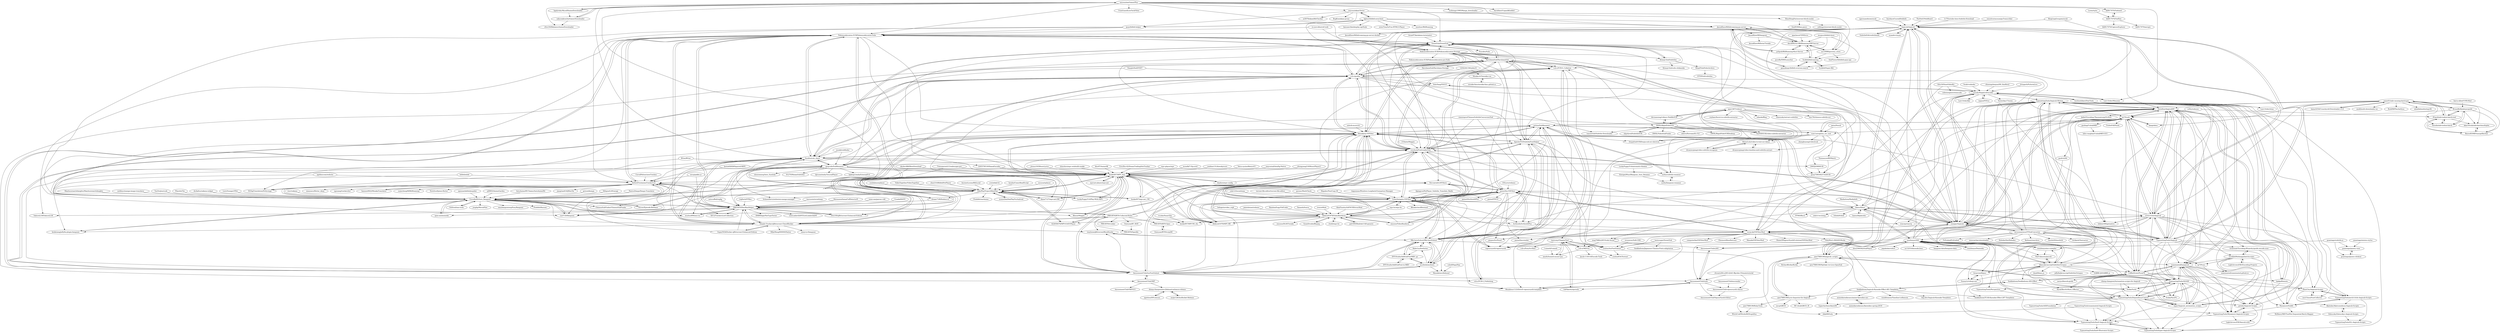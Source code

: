 digraph G {
"1c7/Youtube-Auto-Subtitle-Download" -> "Aegisub/Aegisub" ["e"=1]
"Nekomoekissaten-SUB/Nekomoekissaten-Subs" -> "SweetSub/SweetSub"
"Nekomoekissaten-SUB/Nekomoekissaten-Subs" -> "Nekomoekissaten-SUB/Nekomoekissaten-Storage"
"Nekomoekissaten-SUB/Nekomoekissaten-Subs" -> "foxofice/sub_share"
"Nekomoekissaten-SUB/Nekomoekissaten-Subs" -> "DeSireFire/animeTrackerList"
"Nekomoekissaten-SUB/Nekomoekissaten-Subs" -> "EstrellaXD/Auto_Bangumi"
"Nekomoekissaten-SUB/Nekomoekissaten-Subs" -> "PBH-BTN/PeerBanHelper"
"Nekomoekissaten-SUB/Nekomoekissaten-Subs" -> "HaruhanaSub/HaruhanaSub"
"Nekomoekissaten-SUB/Nekomoekissaten-Subs" -> "hooke007/MPV_lazy"
"Nekomoekissaten-SUB/Nekomoekissaten-Subs" -> "czy0729/Bangumi" ["e"=1]
"Nekomoekissaten-SUB/Nekomoekissaten-Subs" -> "vcb-s/guides"
"Nekomoekissaten-SUB/Nekomoekissaten-Subs" -> "KikoPlayProject/KikoPlay"
"Nekomoekissaten-SUB/Nekomoekissaten-Subs" -> "Simple-Tracker/qBittorrent-ClientBlocker"
"Nekomoekissaten-SUB/Nekomoekissaten-Subs" -> "Masaiki/xy-VSFilter"
"Nekomoekissaten-SUB/Nekomoekissaten-Subs" -> "SakuraLLM/SakuraLLM" ["e"=1]
"Nekomoekissaten-SUB/Nekomoekissaten-Subs" -> "EhTagTranslation/EhSyringe" ["e"=1]
"SubtitleEdit/subtitleedit" -> "Aegisub/Aegisub" ["e"=1]
"Arnie97/katakana-terminator" -> "SweetSub/SweetSub" ["e"=1]
"jitwxs/163MusicLyrics" -> "hooke007/MPV_lazy" ["e"=1]
"czy0729/Bangumi" -> "EstrellaXD/Auto_Bangumi" ["e"=1]
"422658476/MPV-EASY-Player" -> "hooke007/MPV_lazy" ["e"=1]
"422658476/MPV-EASY-Player" -> "KikoPlayProject/KikoPlay" ["e"=1]
"KikoPlayProject/KikoPlay" -> "hooke007/MPV_lazy"
"KikoPlayProject/KikoPlay" -> "diana7127/mpv.net-DW" ["e"=1]
"KikoPlayProject/KikoPlay" -> "422658476/MPV-EASY-Player" ["e"=1]
"KikoPlayProject/KikoPlay" -> "hooke007/mpv.net_CM" ["e"=1]
"KikoPlayProject/KikoPlay" -> "xyoye/DanDanPlayForAndroid" ["e"=1]
"KikoPlayProject/KikoPlay" -> "DeSireFire/animeTrackerList"
"KikoPlayProject/KikoPlay" -> "Predidit/oneAnime" ["e"=1]
"KikoPlayProject/KikoPlay" -> "foxofice/sub_share"
"KikoPlayProject/KikoPlay" -> "Nekomoekissaten-SUB/Nekomoekissaten-Subs"
"KikoPlayProject/KikoPlay" -> "Masaiki/xy-VSFilter"
"KikoPlayProject/KikoPlay" -> "dream7180/foobox-cn" ["e"=1]
"KikoPlayProject/KikoPlay" -> "EstrellaXD/Auto_Bangumi"
"KikoPlayProject/KikoPlay" -> "czy0729/Bangumi" ["e"=1]
"KikoPlayProject/KikoPlay" -> "LuckyPuppy514/Play-With-MPV" ["e"=1]
"KikoPlayProject/KikoPlay" -> "SchneeHertz/exhentai-manga-manager" ["e"=1]
"fjqingyou/PotPlayer_Subtitle_Translate_Baidu" -> "Cyberbeing/xy-VSFilter" ["e"=1]
"xyoye/DanDanPlayForAndroid" -> "KikoPlayProject/KikoPlay" ["e"=1]
"Nevcairiel/LAVFilters" -> "Cyberbeing/xy-VSFilter" ["e"=1]
"Nevcairiel/LAVFilters" -> "hooke007/MPV_lazy" ["e"=1]
"Nevcairiel/LAVFilters" -> "Aleksoid1978/VideoRenderer" ["e"=1]
"Nevcairiel/LAVFilters" -> "pinterf/xy-VSFilter" ["e"=1]
"mpvnet-player/mpv.net" -> "hooke007/MPV_lazy" ["e"=1]
"tp7/Sushi" -> "FichteFoll/Sushi"
"tp7/Sushi" -> "arition/SubRenamer"
"tp7/Sushi" -> "Infiziert90/getnative" ["e"=1]
"tp7/Sushi" -> "TypesettingTools/Aegisub-Motion"
"tp7/Sushi" -> "tp7/Prass"
"tp7/Sushi" -> "Ristellise/AegisubDC"
"tp7/Sushi" -> "arch1t3cht/Aegisub"
"tp7/Sushi" -> "kaegi/alass" ["e"=1]
"tp7/Sushi" -> "Irrational-Encoding-Wizardry/guide.encode.moe" ["e"=1]
"tp7/Sushi" -> "wangqr/Aegisub"
"tp7/Sushi" -> "sum1re/caption_ocr_tool"
"tp7/Sushi" -> "msg7086/x265-Yuuki-Asuna" ["e"=1]
"tp7/Sushi" -> "gnoling/UnlinkMKV"
"tp7/Sushi" -> "TypesettingTools/Aegisub"
"tp7/Sushi" -> "jpsdr/x264" ["e"=1]
"notscuffed/repkg" -> "PBH-BTN/PeerBanHelper" ["e"=1]
"raryelcostasouza/pyTranscriber" -> "Aegisub/Aegisub" ["e"=1]
"DeSireFire/animeTrackerList" -> "PBH-BTN/PeerBanHelper"
"DeSireFire/animeTrackerList" -> "XIU2/TrackersListCollection" ["e"=1]
"DeSireFire/animeTrackerList" -> "EstrellaXD/Auto_Bangumi"
"DeSireFire/animeTrackerList" -> "c0re100/qBittorrent-Enhanced-Edition" ["e"=1]
"DeSireFire/animeTrackerList" -> "EhTagTranslation/EhSyringe" ["e"=1]
"DeSireFire/animeTrackerList" -> "Nekomoekissaten-SUB/Nekomoekissaten-Subs"
"DeSireFire/animeTrackerList" -> "czy0729/Bangumi" ["e"=1]
"DeSireFire/animeTrackerList" -> "hooke007/MPV_lazy"
"DeSireFire/animeTrackerList" -> "hanmin0822/MisakaTranslator" ["e"=1]
"DeSireFire/animeTrackerList" -> "yujincheng08/BiliRoaming" ["e"=1]
"DeSireFire/animeTrackerList" -> "Notsfsssf/pixez-flutter" ["e"=1]
"DeSireFire/animeTrackerList" -> "KikoPlayProject/KikoPlay"
"DeSireFire/animeTrackerList" -> "jiangtian616/JHenTai" ["e"=1]
"DeSireFire/animeTrackerList" -> "xiaoyaocz/flutter_dmzj" ["e"=1]
"DeSireFire/animeTrackerList" -> "ngosang/trackerslist" ["e"=1]
"foxofice/sub_share" -> "Nekomoekissaten-SUB/Nekomoekissaten-Subs"
"foxofice/sub_share" -> "SweetSub/SweetSub"
"foxofice/sub_share" -> "qwqcode/SubRenamer"
"foxofice/sub_share" -> "yzwduck/FontLoaderSub"
"foxofice/sub_share" -> "KikoPlayProject/KikoPlay"
"foxofice/sub_share" -> "hooke007/MPV_lazy"
"foxofice/sub_share" -> "Masaiki/xy-VSFilter"
"foxofice/sub_share" -> "DMYJS/MMSUB"
"foxofice/sub_share" -> "DeSireFire/animeTrackerList"
"foxofice/sub_share" -> "EhTagTranslation/EhSyringe" ["e"=1]
"foxofice/sub_share" -> "SchneeHertz/exhentai-manga-manager" ["e"=1]
"foxofice/sub_share" -> "Simple-Tracker/qBittorrent-ClientBlocker"
"foxofice/sub_share" -> "czy0729/Bangumi" ["e"=1]
"foxofice/sub_share" -> "vcb-s/guides"
"foxofice/sub_share" -> "EstrellaXD/Auto_Bangumi"
"weizhenye/Danmaku" -> "weizhenye/ASS" ["e"=1]
"weizhenye/ASS" -> "weizhenye/ass-compiler"
"weizhenye/ASS" -> "libass/JavascriptSubtitlesOctopus"
"weizhenye/ASS" -> "libass/libass"
"weizhenye/ASS" -> "ThaUnknown/jassub"
"weizhenye/ASS" -> "Arnavion/libjass"
"weizhenye/ASS" -> "TypesettingTools/Aegisub-Motion"
"weizhenye/ASS" -> "weizhenye/Danmaku" ["e"=1]
"weizhenye/ASS" -> "wangqr/Aegisub"
"weizhenye/ASS" -> "SunnyLi/videojs-ass"
"weizhenye/ASS" -> "zhw2590582/SubPlayer" ["e"=1]
"weizhenye/ASS" -> "Aegisub/Aegisub"
"weizhenye/ASS" -> "TypesettingTools/AI2ASS"
"weizhenye/ASS" -> "papnkukn/subsrt"
"weizhenye/ASS" -> "m13253/danmaku2ass" ["e"=1]
"weizhenye/ASS" -> "bangumi-data/bangumi-data" ["e"=1]
"ttqftech/FFBox" -> "PBH-BTN/PeerBanHelper" ["e"=1]
"shinchiro/mpv-winbuild-cmake" -> "hooke007/MPV_lazy" ["e"=1]
"vapoursynth/vapoursynth" -> "Cyberbeing/xy-VSFilter" ["e"=1]
"AviSynth/AviSynthPlus" -> "sorayuki/VSFilterMod" ["e"=1]
"AviSynth/AviSynthPlus" -> "pinterf/xy-VSFilter" ["e"=1]
"apm1467/videocr" -> "devmaxxing/videocr-PaddleOCR"
"apm1467/videocr" -> "SWHL/RapidVideOCR"
"apm1467/videocr" -> "HenryLulu/video-to-text-ocr-demo"
"apm1467/videocr" -> "shawnsky/extract-subtitles"
"apm1467/videocr" -> "lars76/chinese-subtitle-ocr"
"apm1467/videocr" -> "drsanwujiang/video-subtitle-recognize"
"apm1467/videocr" -> "sum1re/caption_ocr_tool"
"apm1467/videocr" -> "roybaer/burnt-in-subtitle-extractor"
"apm1467/videocr" -> "nilaoda/Blog" ["e"=1]
"apm1467/videocr" -> "YaoFANGUK/video-subtitle-extractor" ["e"=1]
"BGmi/BGmi" -> "EstrellaXD/Auto_Bangumi" ["e"=1]
"BGmi/BGmi" -> "qwqcode/SubRenamer" ["e"=1]
"qwqcode/SubRenamer" -> "Nriver/Episode-ReName" ["e"=1]
"qwqcode/SubRenamer" -> "arition/SubRenamer"
"qwqcode/SubRenamer" -> "nuthx/subtitle-renamer"
"qwqcode/SubRenamer" -> "foxofice/sub_share"
"qwqcode/SubRenamer" -> "shenxianmq/Auto_Symlink" ["e"=1]
"qwqcode/SubRenamer" -> "hooke007/MPV_lazy"
"qwqcode/SubRenamer" -> "diana7127/mpv.net-DW" ["e"=1]
"qwqcode/SubRenamer" -> "Masaiki/xy-VSFilter"
"qwqcode/SubRenamer" -> "kjtsune/embyToLocalPlayer" ["e"=1]
"qwqcode/SubRenamer" -> "yzwduck/FontLoaderSub"
"qwqcode/SubRenamer" -> "bpking1/embyExternalUrl" ["e"=1]
"qwqcode/SubRenamer" -> "ChineseSubFinder/ChineseSubFinder" ["e"=1]
"qwqcode/SubRenamer" -> "kookxiang/jellyfin-plugin-bangumi" ["e"=1]
"qwqcode/SubRenamer" -> "wushuo894/ani-rss" ["e"=1]
"qwqcode/SubRenamer" -> "91270/MeiamSubtitles" ["e"=1]
"wangqr/Aegisub" -> "arch1t3cht/Aegisub"
"wangqr/Aegisub" -> "Ristellise/AegisubDC"
"wangqr/Aegisub" -> "Aegisub/Aegisub"
"wangqr/Aegisub" -> "TypesettingTools/Aegisub"
"wangqr/Aegisub" -> "Masaiki/xy-VSFilter"
"wangqr/Aegisub" -> "sorayuki/VSFilterMod"
"wangqr/Aegisub" -> "TypesettingTools/Aegisub-Motion"
"wangqr/Aegisub" -> "yzwduck/FontLoaderSub"
"wangqr/Aegisub" -> "arcusmaximus/YTSubConverter"
"wangqr/Aegisub" -> "pinterf/xy-VSFilter"
"wangqr/Aegisub" -> "CoffeeStraw/PyonFX"
"wangqr/Aegisub" -> "zyzsdy/NegativeEncoder"
"wangqr/Aegisub" -> "HaruhanaSub/HaruhanaSub"
"wangqr/Aegisub" -> "qwe7989199/aegisub_scripts"
"wangqr/Aegisub" -> "tp7/Sushi"
"Aleksoid1978/VideoRenderer" -> "Aleksoid1978/MPC-BE" ["e"=1]
"Aleksoid1978/VideoRenderer" -> "emoose/VideoRenderer" ["e"=1]
"Aleksoid1978/VideoRenderer" -> "pinterf/xy-VSFilter"
"Aleksoid1978/VideoRenderer" -> "Masaiki/xy-VSFilter"
"Aleksoid1978/VideoRenderer" -> "Cyberbeing/xy-VSFilter"
"Aleksoid1978/VideoRenderer" -> "hooke007/MPCVR_chs"
"Aleksoid1978/VideoRenderer" -> "clsid2/mpc-hc" ["e"=1]
"Aleksoid1978/VideoRenderer" -> "Nevcairiel/LAVFilters" ["e"=1]
"Aleksoid1978/VideoRenderer" -> "pal1000/Realtek-UAD-generic" ["e"=1]
"Aleksoid1978/VideoRenderer" -> "422658476/MPV-EASY-Player" ["e"=1]
"Aleksoid1978/VideoRenderer" -> "emoose/DLSSTweaks" ["e"=1]
"Aleksoid1978/VideoRenderer" -> "GyanD/codexffmpeg" ["e"=1]
"Aleksoid1978/VideoRenderer" -> "hooke007/MPV_lazy"
"Aleksoid1978/VideoRenderer" -> "staxrip/staxrip" ["e"=1]
"Aleksoid1978/VideoRenderer" -> "AviSynth/AviSynthPlus" ["e"=1]
"ystyle/kaf-cli" -> "KikoPlayProject/KikoPlay" ["e"=1]
"arcusmaximus/YTSubConverter" -> "wangqr/Aegisub"
"arcusmaximus/YTSubConverter" -> "Ristellise/AegisubDC"
"arcusmaximus/YTSubConverter" -> "arch1t3cht/Aegisub"
"arcusmaximus/YTSubConverter" -> "Aegisub/Aegisub"
"arcusmaximus/YTSubConverter" -> "TypesettingTools/Aegisub"
"arcusmaximus/YTSubConverter" -> "libass/JavascriptSubtitlesOctopus"
"arcusmaximus/YTSubConverter" -> "TypesettingTools/Aegisub-Motion"
"arcusmaximus/YTSubConverter" -> "xenova/chat-downloader" ["e"=1]
"arcusmaximus/YTSubConverter" -> "CoffeeStraw/PyonFX"
"arcusmaximus/YTSubConverter" -> "HolodexNet/Holodex" ["e"=1]
"arcusmaximus/YTSubConverter" -> "Kethsar/ytarchive" ["e"=1]
"arcusmaximus/YTSubConverter" -> "Inochi2D/inochi2d" ["e"=1]
"arcusmaximus/YTSubConverter" -> "Artikash/Textractor" ["e"=1]
"arcusmaximus/YTSubConverter" -> "FxEmbed/FxEmbed" ["e"=1]
"arcusmaximus/YTSubConverter" -> "weizhenye/ASS"
"yoki123/ncmdump" -> "Cyberbeing/xy-VSFilter" ["e"=1]
"miyouzi/aniGamerPlus" -> "sakuraakira/AniGamerDownloader"
"miyouzi/aniGamerPlus" -> "c0re100/BahamutAnimeDownloader"
"miyouzi/aniGamerPlus" -> "hgalytoby/MyselfAnimeDownloader"
"miyouzi/aniGamerPlus" -> "FutaGuard/LowTechFilter" ["e"=1]
"miyouzi/aniGamerPlus" -> "wayneclub/Subtitle-Downloader" ["e"=1]
"miyouzi/aniGamerPlus" -> "foxofice/sub_share"
"miyouzi/aniGamerPlus" -> "hbl917070/Tiefsee4"
"miyouzi/aniGamerPlus" -> "SweetSub/SweetSub"
"miyouzi/aniGamerPlus" -> "Last-Order/Minyami" ["e"=1]
"miyouzi/aniGamerPlus" -> "xuzhengyi1995/Manga_downloader" ["e"=1]
"miyouzi/aniGamerPlus" -> "miyouzi/akamTester"
"miyouzi/aniGamerPlus" -> "Aeroblast/UnpackKindleS" ["e"=1]
"miyouzi/aniGamerPlus" -> "JasonKhew96/biliroaming-go-server"
"miyouzi/aniGamerPlus" -> "KikoPlayProject/KikoPlay"
"miyouzi/aniGamerPlus" -> "Nekomoekissaten-SUB/Nekomoekissaten-Subs"
"barry-allen07/FB-Mod" -> "BrunoReX/jmkvpropedit" ["e"=1]
"BingLingGroup/autosub" -> "Aegisub/Aegisub" ["e"=1]
"BingLingGroup/autosub" -> "wangqr/Aegisub" ["e"=1]
"l-smash/l-smash" -> "amefs/lsmash-muxer-gui" ["e"=1]
"Xanashi/Icaros" -> "Aleksoid1978/VideoRenderer" ["e"=1]
"AmusementClub/AssFontSubset" -> "wyzdwdz/assfonts"
"AmusementClub/AssFontSubset" -> "MkvAutoSubset/MkvAutoSubset"
"AmusementClub/AssFontSubset" -> "Apache553/SubtitleFontHelper"
"AmusementClub/AssFontSubset" -> "AmusementClub/OKP"
"AmusementClub/AssFontSubset" -> "Morpheus1123/ZeroS-vapoursynth-template" ["e"=1]
"AmusementClub/AssFontSubset" -> "HaruhanaSub/HaruhanaSub"
"AmusementClub/AssFontSubset" -> "yzwduck/FontLoaderSub"
"AmusementClub/AssFontSubset" -> "AmusementClub/tools"
"AmusementClub/AssFontSubset" -> "Masaiki/xy-VSFilter"
"AmusementClub/AssFontSubset" -> "vcb-s/VCB-S_Publishing"
"AmusementClub/AssFontSubset" -> "vcb-s/VCB-S_Collation"
"AmusementClub/AssFontSubset" -> "tonyhsie/qBittorrentBlockXunlei"
"AmusementClub/AssFontSubset" -> "YohoYang/VSGUI" ["e"=1]
"AmusementClub/AssFontSubset" -> "vcb-s/guides"
"TypesettingTools/Aegisub" -> "arch1t3cht/Aegisub"
"TypesettingTools/Aegisub" -> "Aegisub/Aegisub"
"TypesettingTools/Aegisub" -> "wangqr/Aegisub"
"TypesettingTools/Aegisub" -> "Ristellise/AegisubDC"
"TypesettingTools/Aegisub" -> "TypesettingTools/Aegisub-Motion"
"TypesettingTools/Aegisub" -> "unanimated/luaegisub"
"TypesettingTools/Aegisub" -> "tp7/Sushi"
"TypesettingTools/Aegisub" -> "CoffeeStraw/PyonFX"
"TypesettingTools/Aegisub" -> "libass/libass"
"TypesettingTools/Aegisub" -> "vapoursynth/vapoursynth" ["e"=1]
"TypesettingTools/Aegisub" -> "Irrational-Encoding-Wizardry/guide.encode.moe" ["e"=1]
"TypesettingTools/Aegisub" -> "bjakja/Kainote"
"TypesettingTools/Aegisub" -> "arcusmaximus/YTSubConverter"
"TypesettingTools/Aegisub" -> "TypesettingTools/DependencyControl"
"TypesettingTools/Aegisub" -> "petzku/Aegisub-Scripts"
"Last-Order/Minyami" -> "zyzsdy/NegativeEncoder" ["e"=1]
"revaraver/Soft-CHS" -> "youlun/AssFontSubset"
"kghost/bilibili-area-limit" -> "ipcjs/bilibili-helper" ["e"=1]
"kghost/bilibili-area-limit" -> "david082321/BiliRoaming-PHP-Server"
"kghost/bilibili-area-limit" -> "meolunr/BiliRoaming" ["e"=1]
"kghost/bilibili-area-limit" -> "miyouzi/akamTester"
"kghost/bilibili-area-limit" -> "kansaer/dandanplay-apiNode" ["e"=1]
"kghost/bilibili-area-limit" -> "esterTion/AcFun-HTML5-Player" ["e"=1]
"kghost/bilibili-area-limit" -> "JasonKhew96/biliroaming-go-server"
"hymbz/ComicReadScript" -> "KikoPlayProject/KikoPlay" ["e"=1]
"SweetSub/SweetSub" -> "Nekomoekissaten-SUB/Nekomoekissaten-Subs"
"SweetSub/SweetSub" -> "yzwduck/FontLoaderSub"
"SweetSub/SweetSub" -> "HaruhanaSub/HaruhanaSub"
"SweetSub/SweetSub" -> "foxofice/sub_share"
"SweetSub/SweetSub" -> "Masaiki/xy-VSFilter"
"SweetSub/SweetSub" -> "vcb-s/VCB-S_Collation"
"SweetSub/SweetSub" -> "AmusementClub/AssFontSubset"
"SweetSub/SweetSub" -> "vcb-s/guides"
"SweetSub/SweetSub" -> "DMYJS/MMSUB"
"SweetSub/SweetSub" -> "Nekomoekissaten-SUB/Nekomoekissaten-Storage"
"SweetSub/SweetSub" -> "Kitauji-Sub/Subtitles"
"SweetSub/SweetSub" -> "Apache553/SubtitleFontHelper"
"SweetSub/SweetSub" -> "SweetSub/SweetSub"
"SweetSub/SweetSub" -> "tp7/Sushi"
"SweetSub/SweetSub" -> "wangqr/Aegisub"
"sc0ty/subsync" -> "tp7/Sushi" ["e"=1]
"sc0ty/subsync" -> "iPzard/mkvtoolnix-batch-tool" ["e"=1]
"libass/libass" -> "libass/JavascriptSubtitlesOctopus"
"libass/libass" -> "weizhenye/ASS"
"libass/libass" -> "haasn/libplacebo" ["e"=1]
"libass/libass" -> "vapoursynth/vapoursynth" ["e"=1]
"libass/libass" -> "wangqr/Aegisub"
"libass/libass" -> "Aegisub/Aegisub"
"libass/libass" -> "Masaiki/xy-VSFilter"
"libass/libass" -> "Ristellise/AegisubDC"
"libass/libass" -> "FFMS/ffms2" ["e"=1]
"libass/libass" -> "TypesettingTools/Aegisub"
"libass/libass" -> "arch1t3cht/Aegisub"
"libass/libass" -> "sekrit-twc/zimg" ["e"=1]
"libass/libass" -> "pinterf/xy-VSFilter"
"libass/libass" -> "fribidi/fribidi" ["e"=1]
"libass/libass" -> "Cyberbeing/xy-VSFilter"
"CoffeeStraw/PyonFX" -> "unanimated/luaegisub"
"CoffeeStraw/PyonFX" -> "TypesettingTools/Aegisub-Motion"
"CoffeeStraw/PyonFX" -> "KaraEffect0r/Kara_Effector"
"CoffeeStraw/PyonFX" -> "Seekladoom/Seekladoom-ASS-Effect"
"CoffeeStraw/PyonFX" -> "TypesettingTools/AI2ASS"
"CoffeeStraw/PyonFX" -> "TypesettingTools/DependencyControl"
"CoffeeStraw/PyonFX" -> "Ristellise/AegisubDC"
"CoffeeStraw/PyonFX" -> "Youka/NyuFX"
"CoffeeStraw/PyonFX" -> "petzku/Aegisub-Scripts"
"CoffeeStraw/PyonFX" -> "bjakja/Kainote"
"CoffeeStraw/PyonFX" -> "zeriyu/fansub-guide"
"pal1000/Realtek-UAD-generic" -> "Aleksoid1978/VideoRenderer" ["e"=1]
"jpsdr/x264" -> "AmusementClub/x265" ["e"=1]
"haasn/libplacebo" -> "libass/libass" ["e"=1]
"BrunoReX/jmkvpropedit" -> "iPzard/mkvtoolnix-batch-tool"
"BrunoReX/jmkvpropedit" -> "yaser01/mkv-muxing-batch-gui"
"BrunoReX/jmkvpropedit" -> "Bazzu85/MKVmergeBatcher"
"BrunoReX/jmkvpropedit" -> "Serede/mkvtoolnix-batch"
"BrunoReX/jmkvpropedit" -> "akai10tsuki/mkvbatchmultiplex"
"BrunoReX/jmkvpropedit" -> "tp7/Sushi"
"qwe7989199/aegisub_scripts" -> "lyger/Aegisub_automation_scripts"
"qwe7989199/aegisub_scripts" -> "WitchCraftWorks66/StupidAss"
"qwe7989199/aegisub_scripts" -> "qwe7989199/NijiSaki-1st-Live-OpenSub"
"qwe7989199/aegisub_scripts" -> "zyzsdy/NegativeEncoder"
"qwe7989199/aegisub_scripts" -> "sorayuki/VSFilterMod"
"qwe7989199/aegisub_scripts" -> "RichardKiriko/Kiriko"
"qwe7989199/aegisub_scripts" -> "qwe7989199/Lyric-Importer-for-Aegisub"
"qwe7989199/aegisub_scripts" -> "unanimated/luaegisub"
"sakuraakira/AniGamerDownloader" -> "miyouzi/aniGamerPlus"
"sakuraakira/AniGamerDownloader" -> "c0re100/BahamutAnimeDownloader"
"vcb-s/OKEGui" -> "lpsub-114514/Encode-Tools"
"vcb-s/OKEGui" -> "tautcony/ChapterTool"
"vcb-s/OKEGui" -> "amefs/lsmash-muxer-gui"
"HenryLulu/video-to-text-ocr-demo" -> "drsanwujiang/video-subtitle-recognize"
"HenryLulu/video-to-text-ocr-demo" -> "drsanwujiang/video-timeline-and-subtitle-extract"
"drsanwujiang/video-subtitle-recognize" -> "HenryLulu/video-to-text-ocr-demo"
"Irrational-Encoding-Wizardry/guide.encode.moe" -> "Myaamori/SubKt" ["e"=1]
"Irrational-Encoding-Wizardry/guide.encode.moe" -> "GoodJobMedia/gjmbatchscripts" ["e"=1]
"hbl917070/TiefSee" -> "hbl917070/Tiefsee4"
"hbl917070/TiefSee" -> "hbl917070/CaptureExplorer"
"hbl917070/TiefSee" -> "hbl917070/aeropic"
"yzwduck/FontLoaderSub" -> "Apache553/SubtitleFontHelper"
"yzwduck/FontLoaderSub" -> "Masaiki/xy-VSFilter"
"yzwduck/FontLoaderSub" -> "arition/SubRenamer"
"yzwduck/FontLoaderSub" -> "MkvAutoSubset/MkvAutoSubset"
"yzwduck/FontLoaderSub" -> "SweetSub/SweetSub"
"yzwduck/FontLoaderSub" -> "vcb-s/VCB-S_Collation"
"yzwduck/FontLoaderSub" -> "AmusementClub/AssFontSubset"
"yzwduck/FontLoaderSub" -> "HaruhanaSub/HaruhanaSub"
"yzwduck/FontLoaderSub" -> "youlun/AssFontSubset"
"yzwduck/FontLoaderSub" -> "wyzdwdz/assfonts"
"yzwduck/FontLoaderSub" -> "wangqr/Aegisub"
"yzwduck/FontLoaderSub" -> "pinterf/xy-VSFilter"
"yzwduck/FontLoaderSub" -> "Cyberbeing/xy-VSFilter"
"yzwduck/FontLoaderSub" -> "foxofice/sub_share"
"yzwduck/FontLoaderSub" -> "vcb-s/guides"
"Serede/mkvtoolnix-batch" -> "iPzard/mkvtoolnix-batch-tool"
"Serede/mkvtoolnix-batch" -> "BrunoReX/jmkvpropedit"
"pinterf/xy-VSFilter" -> "Cyberbeing/xy-VSFilter"
"pinterf/xy-VSFilter" -> "Masaiki/xy-VSFilter"
"pinterf/xy-VSFilter" -> "Aleksoid1978/VideoRenderer"
"pinterf/xy-VSFilter" -> "sorayuki/VSFilterMod"
"pinterf/xy-VSFilter" -> "yzwduck/FontLoaderSub"
"pinterf/xy-VSFilter" -> "wangqr/Aegisub"
"pinterf/xy-VSFilter" -> "AviSynth/AviSynthPlus" ["e"=1]
"pinterf/xy-VSFilter" -> "Nevcairiel/LAVFilters" ["e"=1]
"pinterf/xy-VSFilter" -> "pinterf/TIVTC" ["e"=1]
"pinterf/xy-VSFilter" -> "Aleksoid1978/MPC-BE" ["e"=1]
"pinterf/xy-VSFilter" -> "pinterf/AviSynthPlus" ["e"=1]
"pinterf/xy-VSFilter" -> "AmusementClub/AssFontSubset"
"pinterf/xy-VSFilter" -> "vapoursynth/vapoursynth" ["e"=1]
"pinterf/xy-VSFilter" -> "gispos/AvsPmod" ["e"=1]
"pinterf/xy-VSFilter" -> "pinterf/assrender" ["e"=1]
"ShenHongFei/utorrent-block-xunlei" -> "yefengo/utorrent-block-xunlei"
"ShenHongFei/utorrent-block-xunlei" -> "SeaHOH/ban-peers"
"zyzsdy/NegativeEncoder" -> "hoshinohikari/StarTools"
"zyzsdy/NegativeEncoder" -> "qwe7989199/aegisub_scripts"
"zyzsdy/NegativeEncoder" -> "YohoYang/VSGUI" ["e"=1]
"zyzsdy/NegativeEncoder" -> "Last-Order/kkr" ["e"=1]
"zyzsdy/NegativeEncoder" -> "sorayuki/VSFilterMod"
"zyzsdy/NegativeEncoder" -> "rigaya/NVEnc" ["e"=1]
"zyzsdy/NegativeEncoder" -> "Last-Order/Minyami" ["e"=1]
"zyzsdy/NegativeEncoder" -> "Yesterday17/sswa" ["e"=1]
"zyzsdy/NegativeEncoder" -> "TypesettingTools/Aegisub-Motion"
"zyzsdy/NegativeEncoder" -> "wangqr/Aegisub"
"miyouzi/akamTester" -> "zz5678/akamBiliChecker"
"miyouzi/akamTester" -> "ipcjs/bilibili-helper" ["e"=1]
"miyouzi/akamTester" -> "kghost/bilibili-area-limit"
"miyouzi/akamTester" -> "BugKun/akam-proxy"
"miyouzi/akamTester" -> "zzc10086/grocery_store"
"miyouzi/akamTester" -> "yzwduck/FontLoaderSub"
"miyouzi/akamTester" -> "ShenHongFei/utorrent-block-xunlei"
"youlun/AssFontSubset" -> "ihkk/KKSubs"
"youlun/AssFontSubset" -> "youlun/EACExtract"
"Morpheus1123/ZeroS-vapoursynth-template" -> "AmusementClub/tools" ["e"=1]
"qwe7989199/Lyric-Importer-for-Aegisub" -> "MC-dusk/QRCD_M"
"qwe7989199/Lyric-Importer-for-Aegisub" -> "qwe7989199/RubyTools"
"qwe7989199/Lyric-Importer-for-Aegisub" -> "qwe7989199/aegisub_scripts"
"qwe7989199/Lyric-Importer-for-Aegisub" -> "xmcp/QRCD"
"LightArrowsEXE/Encoding-Projects" -> "GoodJobMedia/gjmbatchscripts" ["e"=1]
"TypesettingTools/Myaamori-Aegisub-Scripts" -> "petzku/Aegisub-Scripts"
"TypesettingTools/Myaamori-Aegisub-Scripts" -> "LightArrowsEXE/fansub-utils"
"TypesettingTools/Myaamori-Aegisub-Scripts" -> "TypesettingTools/line0-Aegisub-Scripts"
"animekaraokesass/anime-karaokes-ass" -> "animekaraokesass/karaokes-spring-2019"
"animekaraokesass/karaokes-spring-2019" -> "animekaraokesass/anime-karaokes-ass"
"drsanwujiang/video-timeline-and-subtitle-extract" -> "HenryLulu/video-to-text-ocr-demo"
"DYY-Studio/AddSubFont-to-MKV" -> "DYY-Studio/AddSubFontMKV_py"
"TypesettingTools/line0-Aegisub-Scripts" -> "TypesettingTools/lyger-Aegisub-Scripts"
"TypesettingTools/line0-Aegisub-Scripts" -> "TypesettingTools/line0-Illustrator-Scripts"
"Thomasyse/BDMatch" -> "qiusj759039257/LKSUB"
"tastysugar/SweetSub" -> "Seekladoom/Japanese-Chinese-Fonts-adaptation"
"tastysugar/SweetSub" -> "youlun/AssFontSubset"
"SAPikachu/igstools" -> "tautcony/ChapterTool"
"akai10tsuki/mkvbatchmultiplex" -> "Bazzu85/MKVmergeBatcher"
"zjgwhcn/DIY-zimuzu" -> "zhang-changwei/avs2bdnxml-exhance-release"
"TypesettingTools/Aegisub-Motion" -> "TypesettingTools/DependencyControl"
"TypesettingTools/Aegisub-Motion" -> "TypesettingTools/AI2ASS"
"TypesettingTools/Aegisub-Motion" -> "unanimated/luaegisub"
"TypesettingTools/Aegisub-Motion" -> "lyger/Aegisub_automation_scripts"
"TypesettingTools/Aegisub-Motion" -> "Ristellise/AegisubDC"
"TypesettingTools/Aegisub-Motion" -> "TypesettingTools/line0-Aegisub-Scripts"
"TypesettingTools/Aegisub-Motion" -> "TypesettingTools/lyger-Aegisub-Scripts"
"TypesettingTools/Aegisub-Motion" -> "PhosCity/Aegisub-Scripts"
"TypesettingTools/Aegisub-Motion" -> "CoffeeStraw/PyonFX"
"TypesettingTools/Aegisub-Motion" -> "petzku/Aegisub-Scripts"
"TypesettingTools/Aegisub-Motion" -> "TypesettingTools/Myaamori-Aegisub-Scripts"
"TypesettingTools/Aegisub-Motion" -> "TypesettingTools/arch1t3cht-Aegisub-Scripts"
"TypesettingTools/Aegisub-Motion" -> "TypesettingTools/Perspective"
"TypesettingTools/Aegisub-Motion" -> "logarrhythmic/karaOK"
"TypesettingTools/Aegisub-Motion" -> "Youka/Yutils"
"hooke007/MPV_lazy" -> "diana7127/mpv.net-DW" ["e"=1]
"hooke007/MPV_lazy" -> "dyphire/mpv-config" ["e"=1]
"hooke007/MPV_lazy" -> "hooke007/mpv.net_CM" ["e"=1]
"hooke007/MPV_lazy" -> "KikoPlayProject/KikoPlay"
"hooke007/MPV_lazy" -> "mpvnet-player/mpv.net" ["e"=1]
"hooke007/MPV_lazy" -> "dream7180/foobox-cn" ["e"=1]
"hooke007/MPV_lazy" -> "LuckyPuppy514/Play-With-MPV" ["e"=1]
"hooke007/MPV_lazy" -> "422658476/MPV-EASY-Player" ["e"=1]
"hooke007/MPV_lazy" -> "Blinue/Magpie" ["e"=1]
"hooke007/MPV_lazy" -> "c0re100/qBittorrent-Enhanced-Edition" ["e"=1]
"hooke007/MPV_lazy" -> "EstrellaXD/Auto_Bangumi"
"hooke007/MPV_lazy" -> "PBH-BTN/PeerBanHelper"
"hooke007/MPV_lazy" -> "DeSireFire/animeTrackerList"
"hooke007/MPV_lazy" -> "Aleksoid1978/MPC-BE" ["e"=1]
"hooke007/MPV_lazy" -> "Nevcairiel/LAVFilters" ["e"=1]
"oyuyue/nplayer" -> "KikoPlayProject/KikoPlay" ["e"=1]
"gotson/komga" -> "EstrellaXD/Auto_Bangumi" ["e"=1]
"Difegue/LANraragi" -> "EstrellaXD/Auto_Bangumi" ["e"=1]
"zhimingshenjun/DD_KaoRou2" -> "zyzsdy/NegativeEncoder" ["e"=1]
"hanmin0822/MisakaTranslator" -> "DeSireFire/animeTrackerList" ["e"=1]
"MediaArea/MediaInfo" -> "libass/libass" ["e"=1]
"xiaoxinpro/ChineseSubtitleConversionTool" -> "qwqcode/SubRenamer" ["e"=1]
"xiaoxinpro/ChineseSubtitleConversionTool" -> "yzwduck/FontLoaderSub" ["e"=1]
"xiaoxinpro/ChineseSubtitleConversionTool" -> "SWHL/RapidVideOCR" ["e"=1]
"xiaoxinpro/ChineseSubtitleConversionTool" -> "MkvAutoSubset/MkvAutoSubset" ["e"=1]
"dream7180/foobox-cn" -> "hooke007/MPV_lazy" ["e"=1]
"dream7180/foobox-cn" -> "PBH-BTN/PeerBanHelper" ["e"=1]
"PantsuDango/Dango-Translator" -> "EstrellaXD/Auto_Bangumi" ["e"=1]
"bloc97/Anime4K" -> "hooke007/MPV_lazy" ["e"=1]
"SuperNG6/Docker-qBittorrent-Enhanced-Edition" -> "PBH-BTN/PeerBanHelper" ["e"=1]
"SuperNG6/Docker-qBittorrent-Enhanced-Edition" -> "Simple-Tracker/qBittorrent-ClientBlocker" ["e"=1]
"SuperNG6/Docker-qBittorrent-Enhanced-Edition" -> "DeSireFire/animeTrackerList" ["e"=1]
"patui/Nosub" -> "sum1re/caption_ocr_tool" ["e"=1]
"re-zero-khis/re0-web" -> "Nekomoekissaten-SUB/Nekomoekissaten-Subs" ["e"=1]
"re-zero-khis/re0-web" -> "Nekomoekissaten-SUB/Nekomoekissaten-Storage" ["e"=1]
"zhw2590582/SubPlayer" -> "weizhenye/ASS" ["e"=1]
"zhw2590582/SubPlayer" -> "SweetSub/SweetSub" ["e"=1]
"AlanFinotty/AAFDCHDriverMod" -> "Aleksoid1978/VideoRenderer" ["e"=1]
"hama3254/Crunchyroll-Downloader-v3.0" -> "yaser01/mkv-muxing-batch-gui" ["e"=1]
"zzc10086/grocery_store" -> "fuckbili/biliroaming"
"zzc10086/grocery_store" -> "david082321/BiliRoaming-PHP-Server"
"zzc10086/grocery_store" -> "JasonKhew96/biliroaming-go-server"
"zzc10086/grocery_store" -> "SeeFlowerX/bilibili-grpc-api"
"torrent-file-editor/torrent-file-editor" -> "Cyberbeing/xy-VSFilter" ["e"=1]
"gurnec/HashCheck" -> "Cyberbeing/xy-VSFilter" ["e"=1]
"Mapaler/FastCopy-M" -> "Cyberbeing/xy-VSFilter" ["e"=1]
"Nekomoekissaten-SUB/Nekomoekissaten-Storage" -> "Nekomoekissaten-SUB/Nekomoekissaten-Subs"
"Nekomoekissaten-SUB/Nekomoekissaten-Storage" -> "HaruhanaSub/HaruhanaSub"
"Nekomoekissaten-SUB/Nekomoekissaten-Storage" -> "SweetSub/SweetSub"
"Nekomoekissaten-SUB/Nekomoekissaten-Storage" -> "yzwduck/FontLoaderSub"
"Nekomoekissaten-SUB/Nekomoekissaten-Storage" -> "Nekomoekissaten-SUB/Nekomoekissaten-poi-Subs"
"Nekomoekissaten-SUB/Nekomoekissaten-Storage" -> "Kitauji-Sub/Subtitles"
"Nekomoekissaten-SUB/Nekomoekissaten-Storage" -> "vcb-s/VCB-S_Collation"
"Nekomoekissaten-SUB/Nekomoekissaten-Storage" -> "AmusementClub/OKP"
"Nekomoekissaten-SUB/Nekomoekissaten-Storage" -> "vcb-s/guides"
"Nekomoekissaten-SUB/Nekomoekissaten-Storage" -> "qiusj759039257/LKSUB"
"Nekomoekissaten-SUB/Nekomoekissaten-Storage" -> "Masaiki/xy-VSFilter"
"Nekomoekissaten-SUB/Nekomoekissaten-Storage" -> "wangqr/Aegisub"
"Nekomoekissaten-SUB/Nekomoekissaten-Storage" -> "Apache553/SubtitleFontHelper"
"Nekomoekissaten-SUB/Nekomoekissaten-Storage" -> "MkvAutoSubset/MkvAutoSubset"
"coslyk/moonplayer" -> "KikoPlayProject/KikoPlay" ["e"=1]
"unanimated/luaegisub" -> "TypesettingTools/DependencyControl"
"unanimated/luaegisub" -> "unanimated/unanimated.github.io"
"unanimated/luaegisub" -> "TypesettingTools/Aegisub-Motion"
"unanimated/luaegisub" -> "TypesettingTools/AI2ASS"
"unanimated/luaegisub" -> "lyger/Aegisub_automation_scripts"
"unanimated/luaegisub" -> "TypesettingTools/line0-Aegisub-Scripts"
"unanimated/luaegisub" -> "PhosCity/Aegisub-Scripts"
"unanimated/luaegisub" -> "TypesettingTools/lyger-Aegisub-Scripts"
"unanimated/luaegisub" -> "CoffeeStraw/PyonFX"
"unanimated/luaegisub" -> "petzku/Aegisub-Scripts"
"unanimated/luaegisub" -> "TypesettingTools/Myaamori-Aegisub-Scripts"
"vcb-s/VCB-S_Collation" -> "vcb-s/VCB-S_Publishing"
"vcb-s/VCB-S_Collation" -> "vcb-s/guides"
"vcb-s/VCB-S_Collation" -> "vcb-s/OKEGui"
"vcb-s/VCB-S_Collation" -> "HaruhanaSub/HaruhanaSub"
"vcb-s/VCB-S_Collation" -> "tautcony/ChapterTool"
"vcb-s/VCB-S_Collation" -> "yzwduck/FontLoaderSub"
"Ristellise/AegisubDC" -> "arch1t3cht/Aegisub"
"Ristellise/AegisubDC" -> "TypesettingTools/Aegisub-Motion"
"Ristellise/AegisubDC" -> "wangqr/Aegisub"
"Ristellise/AegisubDC" -> "unanimated/luaegisub"
"Ristellise/AegisubDC" -> "TypesettingTools/Aegisub"
"Ristellise/AegisubDC" -> "CoffeeStraw/PyonFX"
"Ristellise/AegisubDC" -> "bjakja/Kainote"
"Ristellise/AegisubDC" -> "sorayuki/VSFilterMod"
"Ristellise/AegisubDC" -> "TypesettingTools/DependencyControl"
"Ristellise/AegisubDC" -> "GoodJobMedia/gjmbatchscripts"
"Ristellise/AegisubDC" -> "Jaded-Encoding-Thaumaturgy/lvsfunc" ["e"=1]
"Ristellise/AegisubDC" -> "lyger/Aegisub_automation_scripts"
"Ristellise/AegisubDC" -> "TypesettingTools/AI2ASS"
"Ristellise/AegisubDC" -> "Myaamori/SubKt"
"Ristellise/AegisubDC" -> "tp7/Sushi"
"hgalytoby/MyselfAnimeDownloader" -> "miyouzi/aniGamerPlus"
"hgalytoby/MyselfAnimeDownloader" -> "sakuraakira/AniGamerDownloader"
"hoshinohikari/StarTools" -> "zyzsdy/NegativeEncoder"
"hoshinohikari/StarTools" -> "Last-Order/shua" ["e"=1]
"apachecn/CDNDrive" -> "david082321/BiliRoaming-PHP-Server" ["e"=1]
"Apache553/SubtitleFontHelper" -> "yzwduck/FontLoaderSub"
"Apache553/SubtitleFontHelper" -> "arition/SubRenamer"
"Apache553/SubtitleFontHelper" -> "wyzdwdz/assfonts"
"Apache553/SubtitleFontHelper" -> "AmusementClub/x265"
"Apache553/SubtitleFontHelper" -> "AmusementClub/AssFontSubset"
"Apache553/SubtitleFontHelper" -> "MkvAutoSubset/MkvAutoSubset"
"Apache553/SubtitleFontHelper" -> "HaruhanaSub/HaruhanaSub"
"Apache553/SubtitleFontHelper" -> "Morpheus1123/ZeroS-vapoursynth-template" ["e"=1]
"Apache553/SubtitleFontHelper" -> "youlun/AssFontSubset"
"Apache553/SubtitleFontHelper" -> "Masaiki/xy-VSFilter"
"1204244136/index-X" -> "vcb-s/guides"
"1204244136/index-X" -> "Misaka-IoT/misaka-vue"
"Seekladoom/Aegisub-Karaoke-Effect-481-Templates" -> "Seekladoom/Seekladoom-ASS-Effect"
"Seekladoom/Aegisub-Karaoke-Effect-481-Templates" -> "TypesettingTools/Aegisub-Motion"
"Seekladoom/Aegisub-Karaoke-Effect-481-Templates" -> "qwe7989199/aegisub_scripts"
"Seekladoom/Aegisub-Karaoke-Effect-481-Templates" -> "winddramon/Timeline-Lullamoon"
"Seekladoom/Aegisub-Karaoke-Effect-481-Templates" -> "Aeg-dev/Aegisub-Karaoke-Templates"
"Seekladoom/Aegisub-Karaoke-Effect-481-Templates" -> "qwe7989199/Lyric-Importer-for-Aegisub"
"Seekladoom/Aegisub-Karaoke-Effect-481-Templates" -> "logarrhythmic/karaOK"
"Seekladoom/Aegisub-Karaoke-Effect-481-Templates" -> "animekaraokesass/anime-karaokes-ass"
"Seekladoom/Aegisub-Karaoke-Effect-481-Templates" -> "Seekladoom/TCAX-Karaoke-Effect-287-Templates"
"Myaamori/SubKt" -> "TypesettingTools/Myaamori-Aegisub-Scripts"
"Myaamori/SubKt" -> "TypesettingTools/arch1t3cht-Aegisub-Scripts"
"Myaamori/SubKt" -> "McBaws/MKVToolNix-Sequential-Batch-Mapper"
"TypesettingTools/lyger-Aegisub-Scripts" -> "TypesettingTools/line0-Aegisub-Scripts"
"tp7/Prass" -> "TypesettingTools/Myaamori-Aegisub-Scripts"
"iAvoe/x264-x265-QAAC-ffprobe-Ultimatetutorial" -> "AmusementClub/tools" ["e"=1]
"iAvoe/x264-x265-QAAC-ffprobe-Ultimatetutorial" -> "AmusementClub/vapoursynth-classic" ["e"=1]
"vcb-s/VCB-S_Publishing" -> "vcb-s/VCB-S_Collation"
"Seekladoom/Seekladoom-ASS-Effect" -> "Seekladoom/Aegisub-Karaoke-Effect-481-Templates"
"Seekladoom/Seekladoom-ASS-Effect" -> "CoffeeStraw/PyonFX"
"Seekladoom/Seekladoom-ASS-Effect" -> "Seekladoom/TCAX-Karaoke-Effect-287-Templates"
"Seekladoom/Seekladoom-ASS-Effect" -> "KaraEffect0r/Kara_Effector"
"sum1re/caption_ocr_tool" -> "freyjaSubOCR/freyja-sub-ocr-electron"
"sum1re/caption_ocr_tool" -> "zhangboyang/video2sub"
"sum1re/caption_ocr_tool" -> "drsanwujiang/video-timeline-and-subtitle-extract"
"sum1re/caption_ocr_tool" -> "qiusj759039257/LKSUB"
"sum1re/caption_ocr_tool" -> "vcb-s/VCB-S_Collation"
"sum1re/caption_ocr_tool" -> "Morpheus1123/ZeroS-vapoursynth-template" ["e"=1]
"sum1re/caption_ocr_tool" -> "Thomasyse/BDMatch"
"sum1re/caption_ocr_tool" -> "HenryLulu/video-to-text-ocr-demo"
"SunnyLi/videojs-ass" -> "Arnavion/libjass"
"Bazzu85/MKVmergeBatcher" -> "akai10tsuki/mkvbatchmultiplex"
"Bazzu85/MKVmergeBatcher" -> "iPzard/mkvtoolnix-batch-tool"
"DMYJS/MMSUB" -> "qiusj759039257/LKSUB"
"qwe7989199/RubyTools" -> "WitchCraftWorks66/StupidAss"
"petzku/Aegisub-Scripts" -> "LightArrowsEXE/fansub-utils"
"petzku/Aegisub-Scripts" -> "TypesettingTools/Myaamori-Aegisub-Scripts"
"KaraEffect0r/Kara_Effector" -> "TypesettingTools/DependencyControl"
"KaraEffect0r/Kara_Effector" -> "CoffeeStraw/PyonFX"
"Youka/Yutils" -> "TypesettingTools/line0-Aegisub-Scripts"
"Youka/Yutils" -> "Youka/NyuFX"
"Youka/Yutils" -> "TypesettingTools/AI2ASS"
"gsantiago/mixins-stylus" -> "gsantiago/jquery-view"
"bilibili/ailab" -> "DeSireFire/animeTrackerList" ["e"=1]
"bilibili/ailab" -> "EstrellaXD/Auto_Bangumi" ["e"=1]
"NAStool/nas-tools" -> "EstrellaXD/Auto_Bangumi" ["e"=1]
"Blinue/Magpie" -> "hooke007/MPV_lazy" ["e"=1]
"GyanD/codexffmpeg" -> "Aleksoid1978/VideoRenderer" ["e"=1]
"MaaAssistantArknights/MaaAssistantArknights" -> "EstrellaXD/Auto_Bangumi" ["e"=1]
"Masaiki/xy-VSFilter" -> "pinterf/xy-VSFilter"
"Masaiki/xy-VSFilter" -> "yzwduck/FontLoaderSub"
"Masaiki/xy-VSFilter" -> "Cyberbeing/xy-VSFilter"
"Masaiki/xy-VSFilter" -> "vcb-s/guides"
"Masaiki/xy-VSFilter" -> "HaruhanaSub/HaruhanaSub"
"Masaiki/xy-VSFilter" -> "Aleksoid1978/VideoRenderer"
"Masaiki/xy-VSFilter" -> "sorayuki/VSFilterMod"
"Masaiki/xy-VSFilter" -> "wangqr/Aegisub"
"Masaiki/xy-VSFilter" -> "Apache553/SubtitleFontHelper"
"Masaiki/xy-VSFilter" -> "arition/SubRenamer"
"Masaiki/xy-VSFilter" -> "AmusementClub/AssFontSubset"
"Masaiki/xy-VSFilter" -> "SweetSub/SweetSub"
"Masaiki/xy-VSFilter" -> "Aleksoid1978/MPC-BE" ["e"=1]
"Masaiki/xy-VSFilter" -> "hooke007/MPCVR_chs"
"Masaiki/xy-VSFilter" -> "Simple-Tracker/qBittorrent-ClientBlocker"
"Justin62628/Squirrel-RIFE" -> "hooke007/MPV_lazy" ["e"=1]
"Justin62628/Squirrel-RIFE" -> "DeSireFire/animeTrackerList" ["e"=1]
"fuckbili/Super-Bili" -> "fuckbili/biliroaming"
"zyddnys/manga-image-translator" -> "EstrellaXD/Auto_Bangumi" ["e"=1]
"dyphire/mpv-config" -> "hooke007/MPV_lazy" ["e"=1]
"dyphire/mpv-config" -> "Masaiki/xy-VSFilter" ["e"=1]
"gamekingv/bilibili-oversea-search" -> "fuckbili/biliroaming"
"gamekingv/bilibili-oversea-search" -> "JasonKhew96/biliroaming-go-server"
"skydevil88/XboxDownload" -> "hooke007/MPV_lazy" ["e"=1]
"skydevil88/XboxDownload" -> "PBH-BTN/PeerBanHelper" ["e"=1]
"hooke007/mpv.net_CM" -> "hooke007/MPV_lazy" ["e"=1]
"hooke007/mpv.net_CM" -> "KikoPlayProject/KikoPlay" ["e"=1]
"hooke007/mpv.net_CM" -> "Masaiki/xy-VSFilter" ["e"=1]
"hooke007/mpv.net_CM" -> "hooke007/MPCVR_chs" ["e"=1]
"SweetSub/SweetSub" -> "Yusyabu/Subs"
"JasonKhew96/biliroaming-go-server" -> "david082321/BiliRoaming-PHP-Server"
"JasonKhew96/biliroaming-go-server" -> "pchpub/BiliRoaming-Rust-Server"
"JasonKhew96/biliroaming-go-server" -> "JasonKhew96/biliroaming-go-server-docker"
"JasonKhew96/biliroaming-go-server" -> "gamekingv/bilibili-oversea-search"
"JasonKhew96/biliroaming-go-server" -> "JasonKhew96/bangumi"
"JasonKhew96/biliroaming-go-server" -> "zzc10086/grocery_store"
"JasonKhew96/biliroaming-go-server" -> "fuckbili/biliroaming"
"david082321/BiliRoaming-PHP-Server" -> "JasonKhew96/biliroaming-go-server"
"david082321/BiliRoaming-PHP-Server" -> "fuckbili/biliroaming"
"david082321/BiliRoaming-PHP-Server" -> "pchpub/BiliRoaming-Rust-Server"
"david082321/BiliRoaming-PHP-Server" -> "zzc10086/grocery_store"
"agermanidis/autosub" -> "Aegisub/Aegisub" ["e"=1]
"ledoge/novideo_srgb" -> "Aleksoid1978/VideoRenderer" ["e"=1]
"unlock-music/cli" -> "Masaiki/xy-VSFilter" ["e"=1]
"yaser01/mkv-muxing-batch-gui" -> "BrunoReX/jmkvpropedit"
"yaser01/mkv-muxing-batch-gui" -> "iPzard/mkvtoolnix-batch-tool"
"yaser01/mkv-muxing-batch-gui" -> "Bazzu85/MKVmergeBatcher"
"yaser01/mkv-muxing-batch-gui" -> "akai10tsuki/mkvbatchmultiplex"
"yaser01/mkv-muxing-batch-gui" -> "Serede/mkvtoolnix-batch"
"yaser01/mkv-muxing-batch-gui" -> "anidl/multi-downloader-nx" ["e"=1]
"yaser01/mkv-muxing-batch-gui" -> "arch1t3cht/Aegisub"
"yaser01/mkv-muxing-batch-gui" -> "RickDB/PlexAniSync" ["e"=1]
"yaser01/mkv-muxing-batch-gui" -> "hama3254/Crunchyroll-Downloader-v3.0" ["e"=1]
"yaser01/mkv-muxing-batch-gui" -> "moi15moi/FontCollector"
"yaser01/mkv-muxing-batch-gui" -> "kaegi/alass" ["e"=1]
"yaser01/mkv-muxing-batch-gui" -> "staxrip/staxrip" ["e"=1]
"yaser01/mkv-muxing-batch-gui" -> "abdallahmehiz/mpvKt" ["e"=1]
"yaser01/mkv-muxing-batch-gui" -> "Ristellise/AegisubDC"
"logarrhythmic/karaOK" -> "ihkk/KKSubs"
"gsantiago/subtitle.js" -> "gsantiago/jquery-clickout"
"gsantiago/subtitle.js" -> "gsantiago/jquery-view"
"gsantiago/subtitle.js" -> "weizhenye/ass-compiler"
"TypesettingTools/DependencyControl" -> "TypesettingTools/Aegisub-Motion"
"TypesettingTools/DependencyControl" -> "unanimated/luaegisub"
"TypesettingTools/DependencyControl" -> "lyger/Aegisub_automation_scripts"
"TypesettingTools/DependencyControl" -> "TypesettingTools/AI2ASS"
"TypesettingTools/DependencyControl" -> "TypesettingTools/lyger-Aegisub-Scripts"
"TypesettingTools/DependencyControl" -> "TypesettingTools/Myaamori-Aegisub-Scripts"
"TypesettingTools/DependencyControl" -> "TypesettingTools/line0-Aegisub-Scripts"
"TypesettingTools/DependencyControl" -> "TypesettingTools/ASSFoundation"
"TypesettingTools/DependencyControl" -> "logarrhythmic/karaOK"
"TypesettingTools/DependencyControl" -> "petzku/Aegisub-Scripts"
"Lorex/tsjtw" -> "hbl917070/TiefSee" ["e"=1]
"AmusementClub/assrender" -> "AmusementClub/vapoursynth-classic"
"fuckbili/biliroaming" -> "david082321/BiliRoaming-PHP-Server"
"fuckbili/biliroaming" -> "gamekingv/bilibili-oversea-search"
"fuckbili/biliroaming" -> "fuckbili/Super-Bili"
"hbl917070/Tiefsee4" -> "hbl917070/TiefSee"
"zhang-changwei/Automation-scripts-for-Aegisub" -> "Youka/Yutils"
"zhang-changwei/Automation-scripts-for-Aegisub" -> "TypesettingTools/DependencyControl"
"Arnavion/libjass" -> "SunnyLi/videojs-ass"
"Arnavion/libjass" -> "libass/JavascriptSubtitlesOctopus"
"Arnavion/libjass" -> "TypesettingTools/line0-Aegisub-Scripts"
"iPzard/mkvtoolnix-batch-tool" -> "BrunoReX/jmkvpropedit"
"iPzard/mkvtoolnix-batch-tool" -> "Bazzu85/MKVmergeBatcher"
"iPzard/mkvtoolnix-batch-tool" -> "yaser01/mkv-muxing-batch-gui"
"iPzard/mkvtoolnix-batch-tool" -> "Serede/mkvtoolnix-batch"
"iPzard/mkvtoolnix-batch-tool" -> "akai10tsuki/mkvbatchmultiplex"
"JasonKhew96/bangumi" -> "david082321/BiliRoaming-PHP-Server"
"JasonKhew96/bangumi" -> "JasonKhew96/bstarTweaks"
"GoodJobMedia/gjmbatchscripts" -> "LightArrowsEXE/Encoding-Projects" ["e"=1]
"GoodJobMedia/gjmbatchscripts" -> "Myaamori/SubKt"
"GoodJobMedia/gjmbatchscripts" -> "unanimated/unanimated.github.io"
"GoodJobMedia/gjmbatchscripts" -> "TypesettingTools/Myaamori-Aegisub-Scripts"
"GoodJobMedia/gjmbatchscripts" -> "unanimated/luaegisub"
"GoodJobMedia/gjmbatchscripts" -> "tp7/Prass"
"GoodJobMedia/gjmbatchscripts" -> "Irrational-Encoding-Wizardry/guide.encode.moe" ["e"=1]
"devmaxxing/videocr-PaddleOCR" -> "apm1467/videocr"
"devmaxxing/videocr-PaddleOCR" -> "SWHL/RapidVideOCR"
"MkvAutoSubset/MkvAutoSubset" -> "wyzdwdz/assfonts"
"MkvAutoSubset/MkvAutoSubset" -> "DYY-Studio/AddSubFontMKV_py"
"MkvAutoSubset/MkvAutoSubset" -> "AmusementClub/AssFontSubset"
"MkvAutoSubset/MkvAutoSubset" -> "Masaiki/ass2bdnxml"
"MkvAutoSubset/MkvAutoSubset" -> "Apache553/SubtitleFontHelper"
"MkvAutoSubset/MkvAutoSubset" -> "RiderLty/fontInAss" ["e"=1]
"MkvAutoSubset/MkvAutoSubset" -> "arition/SubRenamer"
"MkvAutoSubset/MkvAutoSubset" -> "youlun/AssFontSubset"
"MkvAutoSubset/MkvAutoSubset" -> "yzwduck/FontLoaderSub"
"MkvAutoSubset/MkvAutoSubset" -> "tonyhsie/qBittorrentBlockXunlei"
"EstrellaXD/Auto_Bangumi" -> "czy0729/Bangumi" ["e"=1]
"EstrellaXD/Auto_Bangumi" -> "wushuo894/ani-rss" ["e"=1]
"EstrellaXD/Auto_Bangumi" -> "open-ani/animeko" ["e"=1]
"EstrellaXD/Auto_Bangumi" -> "NAStool/nas-tools" ["e"=1]
"EstrellaXD/Auto_Bangumi" -> "jxxghp/MoviePilot" ["e"=1]
"EstrellaXD/Auto_Bangumi" -> "DeSireFire/animeTrackerList"
"EstrellaXD/Auto_Bangumi" -> "Nriver/Episode-ReName" ["e"=1]
"EstrellaXD/Auto_Bangumi" -> "PBH-BTN/PeerBanHelper"
"EstrellaXD/Auto_Bangumi" -> "ChineseSubFinder/ChineseSubFinder" ["e"=1]
"EstrellaXD/Auto_Bangumi" -> "easybangumiorg/EasyBangumi" ["e"=1]
"EstrellaXD/Auto_Bangumi" -> "Predidit/Kazumi" ["e"=1]
"EstrellaXD/Auto_Bangumi" -> "kookxiang/jellyfin-plugin-bangumi" ["e"=1]
"EstrellaXD/Auto_Bangumi" -> "hooke007/MPV_lazy"
"EstrellaXD/Auto_Bangumi" -> "c0re100/qBittorrent-Enhanced-Edition" ["e"=1]
"EstrellaXD/Auto_Bangumi" -> "Nekomoekissaten-SUB/Nekomoekissaten-Subs"
"Nriver/Episode-ReName" -> "qwqcode/SubRenamer" ["e"=1]
"Nriver/Episode-ReName" -> "EstrellaXD/Auto_Bangumi" ["e"=1]
"ausaki/subfinder" -> "qwqcode/SubRenamer" ["e"=1]
"ausaki/subfinder" -> "foxofice/sub_share" ["e"=1]
"paintdotnet/release" -> "Aleksoid1978/VideoRenderer" ["e"=1]
"Aleksoid1978/MPC-BE" -> "Aleksoid1978/VideoRenderer" ["e"=1]
"Aleksoid1978/MPC-BE" -> "hooke007/MPV_lazy" ["e"=1]
"Aleksoid1978/MPC-BE" -> "Masaiki/xy-VSFilter" ["e"=1]
"Aleksoid1978/MPC-BE" -> "pinterf/xy-VSFilter" ["e"=1]
"vcb-s/guides" -> "vcb-s/VCB-S_Collation"
"vcb-s/guides" -> "Masaiki/xy-VSFilter"
"vcb-s/guides" -> "AmusementClub/tools"
"vcb-s/guides" -> "AmusementClub/AssFontSubset"
"vcb-s/guides" -> "Simple-Tracker/qBittorrent-ClientBlocker"
"vcb-s/guides" -> "Apache553/SubtitleFontHelper"
"vcb-s/guides" -> "HaruhanaSub/HaruhanaSub"
"vcb-s/guides" -> "yzwduck/FontLoaderSub"
"vcb-s/guides" -> "Nekomoekissaten-SUB/Nekomoekissaten-Subs"
"vcb-s/guides" -> "SweetSub/SweetSub"
"vcb-s/guides" -> "YohoYang/VSGUI" ["e"=1]
"vcb-s/guides" -> "foxofice/sub_share"
"vcb-s/guides" -> "hooke007/MPV_lazy"
"vcb-s/guides" -> "PBH-BTN/PeerBanHelper"
"vcb-s/guides" -> "Infiziert90/getnative" ["e"=1]
"msojocs/bilibili-linux" -> "gamekingv/bilibili-oversea-search" ["e"=1]
"msojocs/bilibili-linux" -> "david082321/BiliRoaming-PHP-Server" ["e"=1]
"msojocs/bilibili-linux" -> "pchpub/BiliRoaming-Rust-Server" ["e"=1]
"EricZhu-42/SteamTradingSiteTracker" -> "hooke007/MPV_lazy" ["e"=1]
"SWHL/RapidVideOCR" -> "SWHL/RapidVideOCRDesktop"
"SWHL/RapidVideOCR" -> "devmaxxing/videocr-PaddleOCR"
"SWHL/RapidVideOCR" -> "apm1467/videocr"
"SWHL/RapidVideOCR" -> "wayneclub/Subtitle-Downloader" ["e"=1]
"SWHL/RapidVideOCR" -> "nhjydywd/SubtitleOCR"
"SWHL/RapidVideOCR" -> "YaoFANGUK/video-subtitle-extractor" ["e"=1]
"SWHL/RapidVideOCR" -> "SWHL/VideoSubFinder"
"SWHL/RapidVideOCR" -> "xhlove/XstreamDL-CLI" ["e"=1]
"SWHL/RapidVideOCR" -> "sum1re/caption_ocr_tool"
"SWHL/RapidVideOCR" -> "freyjaSubOCR/freyja-sub-ocr-electron"
"kookxiang/jellyfin-plugin-bangumi" -> "EstrellaXD/Auto_Bangumi" ["e"=1]
"YunYouJun/cook" -> "EstrellaXD/Auto_Bangumi" ["e"=1]
"YohoYang/VSGUI" -> "zyzsdy/NegativeEncoder" ["e"=1]
"1265578519/ShanaEncoder" -> "KikoPlayProject/KikoPlay" ["e"=1]
"1265578519/ShanaEncoder" -> "hooke007/MPV_lazy" ["e"=1]
"Planshit/Tai" -> "EstrellaXD/Auto_Bangumi" ["e"=1]
"TransparentLC/realesrgan-gui" -> "KikoPlayProject/KikoPlay" ["e"=1]
"TransparentLC/realesrgan-gui" -> "hooke007/MPV_lazy" ["e"=1]
"taurusxin/ncmdump" -> "PBH-BTN/PeerBanHelper" ["e"=1]
"RandomEngy/VidCoder" -> "Aleksoid1978/VideoRenderer" ["e"=1]
"ESLyric/release" -> "pinterf/xy-VSFilter" ["e"=1]
"LuckyPuppy514/Play-With-MPV" -> "hooke007/MPV_lazy" ["e"=1]
"LuckyPuppy514/Play-With-MPV" -> "KikoPlayProject/KikoPlay" ["e"=1]
"misaka-fans/misaka-fans.github.io" -> "Misaka-IoT/misaka-vue"
"Z-Dante/Magpie" -> "yzwduck/FontLoaderSub" ["e"=1]
"AmusementClub/tools" -> "AmusementClub/x265"
"AmusementClub/tools" -> "AmusementClub/VapourSynth-Editor"
"AmusementClub/tools" -> "AmusementClub/vapoursynth-classic"
"AmusementClub/tools" -> "Morpheus1123/ZeroS-vapoursynth-template" ["e"=1]
"AmusementClub/tools" -> "SAPikachu/igstools"
"AmusementClub/x265" -> "AmusementClub/tools"
"PhosCity/Aegisub-Scripts" -> "Akatmks/Akatsumekusa-Aegisub-Scripts"
"PhosCity/Aegisub-Scripts" -> "moi15moi/FontCollector"
"PhosCity/Aegisub-Scripts" -> "TypesettingTools/arch1t3cht-Aegisub-Scripts"
"TypesettingTools/arch1t3cht-Aegisub-Scripts" -> "PhosCity/Aegisub-Scripts"
"TypesettingTools/arch1t3cht-Aegisub-Scripts" -> "Akatmks/Akatsumekusa-Aegisub-Scripts"
"TypesettingTools/arch1t3cht-Aegisub-Scripts" -> "Myaamori/SubKt"
"TypesettingTools/arch1t3cht-Aegisub-Scripts" -> "TypesettingTools/ILL-Aegisub-Scripts"
"HaruhanaSub/HaruhanaSub" -> "Masaiki/xy-VSFilter"
"HaruhanaSub/HaruhanaSub" -> "Apache553/SubtitleFontHelper"
"HaruhanaSub/HaruhanaSub" -> "vcb-s/VCB-S_Collation"
"HaruhanaSub/HaruhanaSub" -> "AmusementClub/AssFontSubset"
"HaruhanaSub/HaruhanaSub" -> "SweetSub/SweetSub"
"HaruhanaSub/HaruhanaSub" -> "yzwduck/FontLoaderSub"
"HaruhanaSub/HaruhanaSub" -> "HaruhanaSub/Haruhana-Storage"
"HaruhanaSub/HaruhanaSub" -> "MkvAutoSubset/MkvAutoSubset"
"HaruhanaSub/HaruhanaSub" -> "Nekomoekissaten-SUB/Nekomoekissaten-Subs"
"HaruhanaSub/HaruhanaSub" -> "Nekomoekissaten-SUB/Nekomoekissaten-Storage"
"HaruhanaSub/HaruhanaSub" -> "vcb-s/guides"
"HaruhanaSub/HaruhanaSub" -> "vcb-s/VCB-S_Publishing"
"HaruhanaSub/HaruhanaSub" -> "wangqr/Aegisub"
"HaruhanaSub/HaruhanaSub" -> "nuthx/subtitle-renamer"
"gnoling/UnlinkMKV" -> "hilts-vaughan/UnlinkMKV-GUI"
"AmusementClub/vapoursynth-classic" -> "AmusementClub/VapourSynth-Editor"
"DYY-Studio/AddSubFontMKV_py" -> "DYY-Studio/AddSubFont-to-MKV"
"DYY-Studio/AddSubFontMKV_py" -> "MkvAutoSubset/MkvAutoSubset"
"DYY-Studio/AddSubFontMKV_py" -> "wyzdwdz/assfonts"
"moi15moi/FontCollector" -> "PhosCity/Aegisub-Scripts"
"Zahuczky/Zahuczkys-Aegisub-Scripts" -> "Akatmks/Akatsumekusa-Aegisub-Scripts"
"Zahuczky/Zahuczkys-Aegisub-Scripts" -> "TypesettingTools/ILL-Aegisub-Scripts"
"Aegisub/Aegisub" -> "TypesettingTools/Aegisub"
"Aegisub/Aegisub" -> "wangqr/Aegisub"
"Aegisub/Aegisub" -> "arch1t3cht/Aegisub"
"Aegisub/Aegisub" -> "SubtitleEdit/subtitleedit" ["e"=1]
"Aegisub/Aegisub" -> "vapoursynth/vapoursynth" ["e"=1]
"Aegisub/Aegisub" -> "Ristellise/AegisubDC"
"Aegisub/Aegisub" -> "libass/libass"
"Aegisub/Aegisub" -> "arcusmaximus/YTSubConverter"
"Aegisub/Aegisub" -> "Nekomoekissaten-SUB/Nekomoekissaten-Subs"
"Aegisub/Aegisub" -> "Cyberbeing/xy-VSFilter"
"Aegisub/Aegisub" -> "YaoFANGUK/video-subtitle-extractor" ["e"=1]
"Aegisub/Aegisub" -> "Nevcairiel/LAVFilters" ["e"=1]
"Aegisub/Aegisub" -> "nyaadevs/nyaa" ["e"=1]
"Aegisub/Aegisub" -> "1265578519/ShanaEncoder" ["e"=1]
"Aegisub/Aegisub" -> "AviSynth/AviSynthPlus" ["e"=1]
"open-ani/animeko" -> "EstrellaXD/Auto_Bangumi" ["e"=1]
"dsrkafuu/sakana-widget" -> "EstrellaXD/Auto_Bangumi" ["e"=1]
"LorisYounger/VPet" -> "EstrellaXD/Auto_Bangumi" ["e"=1]
"itorr/sakana" -> "EstrellaXD/Auto_Bangumi" ["e"=1]
"Cyberbeing/xy-VSFilter" -> "pinterf/xy-VSFilter"
"Cyberbeing/xy-VSFilter" -> "Masaiki/xy-VSFilter"
"Cyberbeing/xy-VSFilter" -> "Nevcairiel/LAVFilters" ["e"=1]
"Cyberbeing/xy-VSFilter" -> "Aleksoid1978/VideoRenderer"
"Cyberbeing/xy-VSFilter" -> "sorayuki/VSFilterMod"
"Cyberbeing/xy-VSFilter" -> "yzwduck/FontLoaderSub"
"Cyberbeing/xy-VSFilter" -> "vapoursynth/vapoursynth" ["e"=1]
"Cyberbeing/xy-VSFilter" -> "AviSynth/AviSynthPlus" ["e"=1]
"Cyberbeing/xy-VSFilter" -> "Blitzker/assfiltermod" ["e"=1]
"Cyberbeing/xy-VSFilter" -> "arition/SubRenamer"
"Cyberbeing/xy-VSFilter" -> "hooke007/MPV_lazy"
"Cyberbeing/xy-VSFilter" -> "emoose/VideoRenderer" ["e"=1]
"Cyberbeing/xy-VSFilter" -> "Aleksoid1978/MPC-BE" ["e"=1]
"Cyberbeing/xy-VSFilter" -> "mpc-hc/mpc-hc" ["e"=1]
"Cyberbeing/xy-VSFilter" -> "libass/libass"
"hiyohiyo/CrystalDiskInfo" -> "Aegisub/Aegisub" ["e"=1]
"NangInShell/VSET" -> "qwqcode/SubRenamer" ["e"=1]
"NangInShell/VSET" -> "vcb-s/guides" ["e"=1]
"ShirasawaSama/CefDetectorX" -> "PBH-BTN/PeerBanHelper" ["e"=1]
"nomi-san/parsec-vdd" -> "PBH-BTN/PeerBanHelper" ["e"=1]
"mpc-hc/mpc-hc" -> "Cyberbeing/xy-VSFilter" ["e"=1]
"mpc-hc/mpc-hc" -> "Aleksoid1978/VideoRenderer" ["e"=1]
"subelf/Spp2Pgs" -> "Masaiki/ass2bdnxml" ["e"=1]
"opennaslab/kubespider" -> "EstrellaXD/Auto_Bangumi" ["e"=1]
"VideoTogether/VideoTogether" -> "KikoPlayProject/KikoPlay" ["e"=1]
"pchpub/BiliRoaming-Rust-Server" -> "JasonKhew96/biliroaming-go-server"
"pchpub/BiliRoaming-Rust-Server" -> "david082321/BiliRoaming-PHP-Server"
"pchpub/BiliRoaming-Rust-Server" -> "purofle/NMSLauncher" ["e"=1]
"wyzdwdz/assfonts" -> "MkvAutoSubset/MkvAutoSubset"
"wyzdwdz/assfonts" -> "AmusementClub/AssFontSubset"
"wyzdwdz/assfonts" -> "DYY-Studio/AddSubFontMKV_py"
"wyzdwdz/assfonts" -> "Apache553/SubtitleFontHelper"
"wyzdwdz/assfonts" -> "RiderLty/fontInAss" ["e"=1]
"wyzdwdz/assfonts" -> "Masaiki/ass2bdnxml"
"AmusementClub/OKP" -> "AmusementClub/AssFontSubset"
"AmusementClub/OKP" -> "zhang-changwei/avs2bdnxml-exhance-release"
"AmusementClub/OKP" -> "AmusementClub/OKPGUI"
"Misaka-IoT/misaka-vue" -> "misaka-fans/misaka-fans.github.io"
"MingYSub/SubsArchive" -> "STYHSub/subtitles"
"vvyoko/SmartZip" -> "hooke007/MPCVR_chs" ["e"=1]
"arch1t3cht/Aegisub" -> "Ristellise/AegisubDC"
"arch1t3cht/Aegisub" -> "wangqr/Aegisub"
"arch1t3cht/Aegisub" -> "TypesettingTools/Aegisub"
"arch1t3cht/Aegisub" -> "Aegisub/Aegisub"
"arch1t3cht/Aegisub" -> "TypesettingTools/Aegisub-Motion"
"arch1t3cht/Aegisub" -> "unanimated/luaegisub"
"arch1t3cht/Aegisub" -> "TypesettingTools/arch1t3cht-Aegisub-Scripts"
"arch1t3cht/Aegisub" -> "tp7/Sushi"
"arch1t3cht/Aegisub" -> "TypesettingTools/AI2ASS"
"arch1t3cht/Aegisub" -> "Myaamori/SubKt"
"arch1t3cht/Aegisub" -> "sorayuki/VSFilterMod"
"arch1t3cht/Aegisub" -> "vapoursynth/vapoursynth" ["e"=1]
"arch1t3cht/Aegisub" -> "Infiziert90/getnative" ["e"=1]
"arch1t3cht/Aegisub" -> "Masaiki/xy-VSFilter"
"arch1t3cht/Aegisub" -> "PhosCity/Aegisub-Scripts"
"LuckyPuppy514/automatic-theater" -> "KimigaiiWuyi/Bangumi_Auto_Rename" ["e"=1]
"TypesettingTools/AI2ASS" -> "TypesettingTools/line0-Aegisub-Scripts"
"TypesettingTools/AI2ASS" -> "TypesettingTools/Aegisub-Motion"
"TypesettingTools/AI2ASS" -> "TypesettingTools/DependencyControl"
"TypesettingTools/AI2ASS" -> "unanimated/luaegisub"
"TypesettingTools/AI2ASS" -> "TypesettingTools/lyger-Aegisub-Scripts"
"TypesettingTools/AI2ASS" -> "Youka/Yutils"
"TypesettingTools/AI2ASS" -> "PhosCity/Aegisub-Scripts"
"TypesettingTools/AI2ASS" -> "TypesettingTools/Perspective"
"TypesettingTools/AI2ASS" -> "Youka/NyuFX"
"TypesettingTools/AI2ASS" -> "lyger/Aegisub_automation_scripts"
"msg7086/x265-Yuuki-Asuna" -> "vcb-s/OKEGui" ["e"=1]
"msg7086/x265-Yuuki-Asuna" -> "AmusementClub/x265" ["e"=1]
"tautcony/ChapterTool" -> "SAPikachu/igstools"
"tautcony/ChapterTool" -> "amefs/lsmash-muxer-gui"
"tautcony/ChapterTool" -> "vcb-s/EasyScrShot"
"tautcony/ChapterTool" -> "youlun/EACExtract"
"tautcony/ChapterTool" -> "vcb-s/OKEGui"
"tautcony/ChapterTool" -> "youlun/AssFontSubset"
"Akatmks/Akatsumekusa-Aegisub-Scripts" -> "Zahuczky/Zahuczkys-Aegisub-Scripts"
"ThaUnknown/jassub" -> "libass/JavascriptSubtitlesOctopus"
"gsantiago/jquery-view" -> "gsantiago/jquery-clickout"
"gsantiago/jquery-clickout" -> "gsantiago/jquery-view"
"mpv-player/mpv" -> "hooke007/MPV_lazy" ["e"=1]
"agefanscom/website" -> "EstrellaXD/Auto_Bangumi" ["e"=1]
"agefanscom/website" -> "DeSireFire/animeTrackerList" ["e"=1]
"chen310/BilibiliPotPlayer" -> "KikoPlayProject/KikoPlay" ["e"=1]
"rigaya/NVEnc" -> "zyzsdy/NegativeEncoder" ["e"=1]
"mcmilk/7-Zip-zstd" -> "hooke007/MPV_lazy" ["e"=1]
"emoose/VideoRenderer" -> "Aleksoid1978/VideoRenderer" ["e"=1]
"emoose/VideoRenderer" -> "Cyberbeing/xy-VSFilter" ["e"=1]
"emoose/VideoRenderer" -> "pinterf/xy-VSFilter" ["e"=1]
"emoose/VideoRenderer" -> "hooke007/MPV_lazy" ["e"=1]
"yjl9903/AnimeGarden" -> "EstrellaXD/Auto_Bangumi" ["e"=1]
"irwir/eMule" -> "Aleksoid1978/VideoRenderer" ["e"=1]
"AutoAnimeMV-Teams/AutoAnimeMv" -> "EstrellaXD/Auto_Bangumi" ["e"=1]
"diana7127/mpv.net-DW" -> "hooke007/MPV_lazy" ["e"=1]
"diana7127/mpv.net-DW" -> "KikoPlayProject/KikoPlay" ["e"=1]
"Simple-Tracker/qBittorrent-ClientBlocker" -> "PBH-BTN/PeerBanHelper"
"Simple-Tracker/qBittorrent-ClientBlocker" -> "PBH-BTN/BTN-Collected-Rules"
"Simple-Tracker/qBittorrent-ClientBlocker" -> "tonyhsie/qBittorrentBlockXunlei"
"Simple-Tracker/qBittorrent-ClientBlocker" -> "vcb-s/guides"
"Simple-Tracker/qBittorrent-ClientBlocker" -> "Masaiki/xy-VSFilter"
"Simple-Tracker/qBittorrent-ClientBlocker" -> "Nekomoekissaten-SUB/Nekomoekissaten-Subs"
"Simple-Tracker/qBittorrent-ClientBlocker" -> "DeSireFire/animeTrackerList"
"Simple-Tracker/qBittorrent-ClientBlocker" -> "foxofice/sub_share"
"Simple-Tracker/qBittorrent-ClientBlocker" -> "yzwduck/FontLoaderSub"
"Simple-Tracker/qBittorrent-ClientBlocker" -> "xiaoyvyv/bangumi" ["e"=1]
"Simple-Tracker/qBittorrent-ClientBlocker" -> "SuperNG6/Docker-qBittorrent-Enhanced-Edition" ["e"=1]
"Simple-Tracker/qBittorrent-ClientBlocker" -> "hooke007/MPV_lazy"
"Simple-Tracker/qBittorrent-ClientBlocker" -> "EstrellaXD/Auto_Bangumi"
"Simple-Tracker/qBittorrent-ClientBlocker" -> "kookxiang/jellyfin-plugin-bangumi" ["e"=1]
"Simple-Tracker/qBittorrent-ClientBlocker" -> "MikeWang000000/Natter" ["e"=1]
"tonyhsie/qBittorrentBlockXunlei" -> "MkvAutoSubset/MkvAutoSubset"
"Kitauji-Sub/Subtitles" -> "Kitauji-Sub/subs-shikanoko"
"Kitauji-Sub/Subtitles" -> "MingYSub/SubsArchive"
"Kitauji-Sub/Subtitles" -> "SweetSub/SweetSub"
"mojie126/AssRocket-Release" -> "zhang-changwei/avs2bdnxml-exhance-release"
"nuthx/bangumi-renamer" -> "nuthx/subtitle-renamer"
"nuthx/subtitle-renamer" -> "nuthx/bangumi-renamer"
"nuthx/subtitle-renamer" -> "arition/SubRenamer"
"zhang-changwei/avs2bdnxml-exhance-release" -> "mojie126/AssRocket-Release"
"zhang-changwei/avs2bdnxml-exhance-release" -> "zjgwhcn/DIY-zimuzu"
"PBH-BTN/PeerBanHelper" -> "Simple-Tracker/qBittorrent-ClientBlocker"
"PBH-BTN/PeerBanHelper" -> "c0re100/qBittorrent-Enhanced-Edition" ["e"=1]
"PBH-BTN/PeerBanHelper" -> "PBH-BTN/BTN-Collected-Rules"
"PBH-BTN/PeerBanHelper" -> "DeSireFire/animeTrackerList"
"PBH-BTN/PeerBanHelper" -> "EstrellaXD/Auto_Bangumi"
"PBH-BTN/PeerBanHelper" -> "hooke007/MPV_lazy"
"PBH-BTN/PeerBanHelper" -> "wushuo894/ani-rss" ["e"=1]
"PBH-BTN/PeerBanHelper" -> "Nekomoekissaten-SUB/Nekomoekissaten-Subs"
"PBH-BTN/PeerBanHelper" -> "open-ani/animeko" ["e"=1]
"PBH-BTN/PeerBanHelper" -> "LiteLoaderQQNT/LiteLoaderQQNT" ["e"=1]
"PBH-BTN/PeerBanHelper" -> "XIU2/TrackersListCollection" ["e"=1]
"PBH-BTN/PeerBanHelper" -> "czy0729/Bangumi" ["e"=1]
"PBH-BTN/PeerBanHelper" -> "SakuraLLM/SakuraLLM" ["e"=1]
"PBH-BTN/PeerBanHelper" -> "HMBSbige/NatTypeTester" ["e"=1]
"PBH-BTN/PeerBanHelper" -> "Blinue/Magpie" ["e"=1]
"yaobiao131/downkyicore" -> "hooke007/MPV_lazy" ["e"=1]
"Tatsu-syo/noMeiryoUI" -> "hooke007/MPV_lazy" ["e"=1]
"ipcjs/bilibili-helper" -> "kghost/bilibili-area-limit" ["e"=1]
"ipcjs/bilibili-helper" -> "EstrellaXD/Auto_Bangumi" ["e"=1]
"ipcjs/bilibili-helper" -> "DeSireFire/animeTrackerList" ["e"=1]
"ipcjs/bilibili-helper" -> "Nekomoekissaten-SUB/Nekomoekissaten-Subs" ["e"=1]
"libass/JavascriptSubtitlesOctopus" -> "ThaUnknown/jassub"
"libass/JavascriptSubtitlesOctopus" -> "weizhenye/ASS"
"libass/JavascriptSubtitlesOctopus" -> "Arnavion/libjass"
"libass/JavascriptSubtitlesOctopus" -> "libass/libass"
"libass/JavascriptSubtitlesOctopus" -> "SunnyLi/videojs-ass"
"libass/JavascriptSubtitlesOctopus" -> "weizhenye/ass-compiler"
"libass/JavascriptSubtitlesOctopus" -> "Ristellise/AegisubDC"
"libass/JavascriptSubtitlesOctopus" -> "SABRE-JS/SABRE.js"
"libass/JavascriptSubtitlesOctopus" -> "TypesettingTools/AI2ASS"
"libass/JavascriptSubtitlesOctopus" -> "CoffeeStraw/PyonFX"
"libass/JavascriptSubtitlesOctopus" -> "dead/libass.js"
"libass/JavascriptSubtitlesOctopus" -> "jellyfin/JavascriptSubtitlesOctopus"
"libass/JavascriptSubtitlesOctopus" -> "TypesettingTools/Aegisub-Motion"
"libass/JavascriptSubtitlesOctopus" -> "Youka/Yutils"
"libass/JavascriptSubtitlesOctopus" -> "Seekladoom/Seekladoom-ASS-Effect"
"arition/SubRenamer" -> "Apache553/SubtitleFontHelper"
"arition/SubRenamer" -> "yzwduck/FontLoaderSub"
"arition/SubRenamer" -> "MkvAutoSubset/MkvAutoSubset"
"arition/SubRenamer" -> "tp7/Sushi"
"arition/SubRenamer" -> "nuthx/subtitle-renamer"
"arition/SubRenamer" -> "Masaiki/xy-VSFilter"
"arition/SubRenamer" -> "wyzdwdz/assfonts"
"arition/SubRenamer" -> "qwqcode/SubRenamer"
"arition/SubRenamer" -> "freyjaSubOCR/freyja-sub-ocr-electron"
"arition/SubRenamer" -> "AmusementClub/tools"
"arition/SubRenamer" -> "sum1re/caption_ocr_tool"
"amefs/lsmash-muxer-gui" -> "tautcony/ChapterTool"
"PBH-BTN/BTN-Collected-Rules" -> "Simple-Tracker/qBittorrent-ClientBlocker"
"PBH-BTN/BTN-Collected-Rules" -> "PBH-BTN/PeerBanHelper"
"PBH-BTN/BTN-Collected-Rules" -> "Oniicyan/BT_BAN"
"PBH-BTN/BTN-Collected-Rules" -> "tonyhsie/qBittorrentBlockXunlei"
"PBH-BTN/BTN-Collected-Rules" -> "yzwduck/FontLoaderSub"
"PBH-BTN/BTN-Collected-Rules" -> "Masaiki/xy-VSFilter"
"PBH-BTN/BTN-Collected-Rules" -> "PBH-BTN/Sparkle"
"PBH-BTN/BTN-Collected-Rules" -> "PBH-BTN/BTN-Spec"
"PBH-BTN/BTN-Collected-Rules" -> "PBH-BTN/trunker"
"CorralPeltzer/newTrackon" -> "DeSireFire/animeTrackerList" ["e"=1]
"bjakja/Kainote" -> "petzku/Aegisub-Scripts"
"bjakja/Kainote" -> "Ristellise/AegisubDC"
"TypesettingTools/unanimated-Aegisub-Scripts" -> "TypesettingTools/lyger-Aegisub-Scripts"
"TypesettingTools/unanimated-Aegisub-Scripts" -> "TypesettingTools/line0-Aegisub-Scripts"
"TypesettingTools/unanimated-Aegisub-Scripts" -> "ihkk/KKSubs"
"PBH-BTN/BTN-Spec" -> "Oniicyan/BTNScriptBC"
"c0re100/qBittorrent-Enhanced-Edition" -> "PBH-BTN/PeerBanHelper" ["e"=1]
"wushuo894/ani-rss" -> "EstrellaXD/Auto_Bangumi" ["e"=1]
"wushuo894/ani-rss" -> "PBH-BTN/PeerBanHelper" ["e"=1]
"mayswind/AriaNg-Native" -> "hooke007/MPV_lazy" ["e"=1]
"KimigaiiWuyi/Bangumi_Auto_Rename" -> "nuthx/bangumi-renamer"
"xmcp/pakku.js" -> "DeSireFire/animeTrackerList" ["e"=1]
"xmcp/pakku.js" -> "PBH-BTN/PeerBanHelper" ["e"=1]
"nhjydywd/SubtitleOCR" -> "SWHL/RapidVideOCR"
"RiderLty/fontInAss" -> "MkvAutoSubset/MkvAutoSubset" ["e"=1]
"RiderLty/fontInAss" -> "DYY-Studio/AddSubFontMKV_py" ["e"=1]
"kaegi/alass" -> "tp7/Sushi" ["e"=1]
"sorayuki/VSFilterMod" -> "computerfan/VSFilterMod" ["e"=1]
"sorayuki/VSFilterMod" -> "pinterf/assrender" ["e"=1]
"sorayuki/VSFilterMod" -> "qwe7989199/aegisub_scripts"
"sorayuki/VSFilterMod" -> "EleonoreMizo/fmtconv" ["e"=1]
"sorayuki/VSFilterMod" -> "Masaiki/VSFilterMod"
"sorayuki/VSFilterMod" -> "Ristellise/AegisubDC"
"sorayuki/VSFilterMod" -> "HomeOfVapourSynthEvolution/VSFilterMod"
"sorayuki/VSFilterMod" -> "Morpheus1123/ZeroS-vapoursynth-template" ["e"=1]
"sorayuki/VSFilterMod" -> "msg7086/x265-Yuuki-Asuna" ["e"=1]
"sorayuki/VSFilterMod" -> "TypesettingTools/Aegisub-Motion"
"sorayuki/VSFilterMod" -> "HolyWu/L-SMASH-Works" ["e"=1]
"sorayuki/VSFilterMod" -> "youlun/AssFontSubset"
"sorayuki/VSFilterMod" -> "pinterf/xy-VSFilter"
"sorayuki/VSFilterMod" -> "gispos/AvsPmod" ["e"=1]
"sorayuki/VSFilterMod" -> "Masaiki/xy-VSFilter"
"Oniicyan/BT_BAN" -> "PBH-BTN/Sparkle"
"lyger/Aegisub_automation_scripts" -> "TypesettingTools/DependencyControl"
"lyger/Aegisub_automation_scripts" -> "TypesettingTools/Aegisub-Motion"
"lyger/Aegisub_automation_scripts" -> "unanimated/luaegisub"
"lyger/Aegisub_automation_scripts" -> "TypesettingTools/AI2ASS"
"lyger/Aegisub_automation_scripts" -> "qwe7989199/aegisub_scripts"
"lyger/Aegisub_automation_scripts" -> "TypesettingTools/lyger-Aegisub-Scripts"
"Oniicyan/BTNScriptBC" -> "PBH-BTN/BTN-Spec"
"TypesettingTools/Perspective" -> "TypesettingTools/line0-Aegisub-Scripts"
"Cicada000/VV" -> "PBH-BTN/PeerBanHelper" ["e"=1]
"clsid2/mpc-hc" -> "Aleksoid1978/VideoRenderer" ["e"=1]
"dvingerh/PyInstaLive" -> "zyzsdy/NegativeEncoder" ["e"=1]
"zhongyang219/MusicPlayer2" -> "hooke007/MPV_lazy" ["e"=1]
"weizhenye/ass-compiler" -> "weizhenye/ASS"
"weizhenye/ass-compiler" -> "ThaUnknown/jassub"
"Vouk/voukoder" -> "zyzsdy/NegativeEncoder" ["e"=1]
"nyaadevs/nyaa" -> "Aegisub/Aegisub" ["e"=1]
"ThoNohT/NohBoard" -> "Aegisub/Aegisub" ["e"=1]
"tiagonmas/Windows-Loopback-Exemption-Manager" -> "Cyberbeing/xy-VSFilter" ["e"=1]
"AncientLysine/BiliLocal" -> "KikoPlayProject/KikoPlay" ["e"=1]
"Kilo19/NixieVideoKit" -> "cnbeining/autotimecode"
"Kilo19/NixieVideoKit" -> "qwe7989199/aegisub_scripts"
"Kilo19/NixieVideoKit" -> "zyzsdy/NegativeEncoder"
"1c7/Youtube-Auto-Subtitle-Download" ["l"="45.253,-1.919", "c"=410]
"Aegisub/Aegisub" ["l"="-37.347,21.789"]
"Nekomoekissaten-SUB/Nekomoekissaten-Subs" ["l"="-37.237,21.676"]
"SweetSub/SweetSub" ["l"="-37.225,21.731"]
"Nekomoekissaten-SUB/Nekomoekissaten-Storage" ["l"="-37.227,21.746"]
"foxofice/sub_share" ["l"="-37.213,21.688"]
"DeSireFire/animeTrackerList" ["l"="-37.252,21.597"]
"EstrellaXD/Auto_Bangumi" ["l"="-37.208,21.598"]
"PBH-BTN/PeerBanHelper" ["l"="-37.288,21.624"]
"HaruhanaSub/HaruhanaSub" ["l"="-37.244,21.744"]
"hooke007/MPV_lazy" ["l"="-37.249,21.64"]
"czy0729/Bangumi" ["l"="-46.103,11.266", "c"=244]
"vcb-s/guides" ["l"="-37.242,21.71"]
"KikoPlayProject/KikoPlay" ["l"="-37.198,21.646"]
"Simple-Tracker/qBittorrent-ClientBlocker" ["l"="-37.271,21.673"]
"Masaiki/xy-VSFilter" ["l"="-37.281,21.743"]
"SakuraLLM/SakuraLLM" ["l"="-36.121,19.911", "c"=413]
"EhTagTranslation/EhSyringe" ["l"="-46.302,11.07", "c"=244]
"SubtitleEdit/subtitleedit" ["l"="45.427,-1.855", "c"=410]
"Arnie97/katakana-terminator" ["l"="-53.113,-17.793", "c"=374]
"jitwxs/163MusicLyrics" ["l"="-49.024,13.003", "c"=13]
"422658476/MPV-EASY-Player" ["l"="-36.659,21.625", "c"=746]
"diana7127/mpv.net-DW" ["l"="-36.664,21.559", "c"=746]
"hooke007/mpv.net_CM" ["l"="-36.672,21.579", "c"=746]
"xyoye/DanDanPlayForAndroid" ["l"="-46.04,11.269", "c"=244]
"Predidit/oneAnime" ["l"="-46.072,11.224", "c"=244]
"dream7180/foobox-cn" ["l"="-48.868,13.01", "c"=13]
"LuckyPuppy514/Play-With-MPV" ["l"="-36.702,21.587", "c"=746]
"SchneeHertz/exhentai-manga-manager" ["l"="-46.418,11.126", "c"=244]
"fjqingyou/PotPlayer_Subtitle_Translate_Baidu" ["l"="45.325,-1.919", "c"=410]
"Cyberbeing/xy-VSFilter" ["l"="-37.316,21.752"]
"Nevcairiel/LAVFilters" ["l"="-48.597,12.885", "c"=13]
"Aleksoid1978/VideoRenderer" ["l"="-37.327,21.719"]
"pinterf/xy-VSFilter" ["l"="-37.302,21.773"]
"mpvnet-player/mpv.net" ["l"="-49.308,9.848", "c"=59]
"tp7/Sushi" ["l"="-37.285,21.846"]
"FichteFoll/Sushi" ["l"="-37.254,21.872"]
"arition/SubRenamer" ["l"="-37.247,21.775"]
"Infiziert90/getnative" ["l"="-37.273,20.93", "c"=326]
"TypesettingTools/Aegisub-Motion" ["l"="-37.367,21.863"]
"tp7/Prass" ["l"="-37.315,21.9"]
"Ristellise/AegisubDC" ["l"="-37.349,21.854"]
"arch1t3cht/Aegisub" ["l"="-37.327,21.844"]
"kaegi/alass" ["l"="12.98,-6.363", "c"=67]
"Irrational-Encoding-Wizardry/guide.encode.moe" ["l"="-37.259,20.915", "c"=326]
"wangqr/Aegisub" ["l"="-37.315,21.808"]
"sum1re/caption_ocr_tool" ["l"="-37.154,21.839"]
"msg7086/x265-Yuuki-Asuna" ["l"="-37.332,20.966", "c"=326]
"gnoling/UnlinkMKV" ["l"="-37.231,21.897"]
"TypesettingTools/Aegisub" ["l"="-37.353,21.833"]
"jpsdr/x264" ["l"="-37.357,20.944", "c"=326]
"notscuffed/repkg" ["l"="-48.926,13", "c"=13]
"raryelcostasouza/pyTranscriber" ["l"="45.388,-1.851", "c"=410]
"XIU2/TrackersListCollection" ["l"="-48.614,12.995", "c"=13]
"c0re100/qBittorrent-Enhanced-Edition" ["l"="-48.658,12.975", "c"=13]
"hanmin0822/MisakaTranslator" ["l"="-36.189,19.883", "c"=413]
"yujincheng08/BiliRoaming" ["l"="-49.139,13.041", "c"=13]
"Notsfsssf/pixez-flutter" ["l"="-46.16,11.109", "c"=244]
"jiangtian616/JHenTai" ["l"="-46.248,11.133", "c"=244]
"xiaoyaocz/flutter_dmzj" ["l"="-46.145,11.202", "c"=244]
"ngosang/trackerslist" ["l"="-48.318,13.03", "c"=13]
"qwqcode/SubRenamer" ["l"="-37.268,21.706"]
"yzwduck/FontLoaderSub" ["l"="-37.256,21.736"]
"DMYJS/MMSUB" ["l"="-37.169,21.722"]
"weizhenye/Danmaku" ["l"="-4.596,-32.999", "c"=30]
"weizhenye/ASS" ["l"="-37.421,21.811"]
"weizhenye/ass-compiler" ["l"="-37.479,21.811"]
"libass/JavascriptSubtitlesOctopus" ["l"="-37.428,21.839"]
"libass/libass" ["l"="-37.374,21.794"]
"ThaUnknown/jassub" ["l"="-37.455,21.814"]
"Arnavion/libjass" ["l"="-37.451,21.848"]
"SunnyLi/videojs-ass" ["l"="-37.463,21.831"]
"zhw2590582/SubPlayer" ["l"="-4.584,-32.838", "c"=30]
"TypesettingTools/AI2ASS" ["l"="-37.387,21.865"]
"papnkukn/subsrt" ["l"="-37.47,21.779"]
"m13253/danmaku2ass" ["l"="-52.963,-17.802", "c"=374]
"bangumi-data/bangumi-data" ["l"="-45.997,11.422", "c"=244]
"ttqftech/FFBox" ["l"="-49.273,12.82", "c"=13]
"shinchiro/mpv-winbuild-cmake" ["l"="-36.692,21.641", "c"=746]
"vapoursynth/vapoursynth" ["l"="-37.391,20.945", "c"=326]
"AviSynth/AviSynthPlus" ["l"="-37.403,20.981", "c"=326]
"sorayuki/VSFilterMod" ["l"="-37.306,21.826"]
"apm1467/videocr" ["l"="-37.076,21.9"]
"devmaxxing/videocr-PaddleOCR" ["l"="-37.048,21.893"]
"SWHL/RapidVideOCR" ["l"="-37.064,21.864"]
"HenryLulu/video-to-text-ocr-demo" ["l"="-37.116,21.89"]
"shawnsky/extract-subtitles" ["l"="-37.086,21.88"]
"lars76/chinese-subtitle-ocr" ["l"="-37.041,21.935"]
"drsanwujiang/video-subtitle-recognize" ["l"="-37.103,21.913"]
"roybaer/burnt-in-subtitle-extractor" ["l"="-37.068,21.931"]
"nilaoda/Blog" ["l"="-51.836,14.112", "c"=592]
"YaoFANGUK/video-subtitle-extractor" ["l"="45.48,-1.788", "c"=410]
"BGmi/BGmi" ["l"="-45.935,11.457", "c"=244]
"Nriver/Episode-ReName" ["l"="-62.575,15.261", "c"=103]
"nuthx/subtitle-renamer" ["l"="-37.302,21.732"]
"shenxianmq/Auto_Symlink" ["l"="-62.527,15.306", "c"=103]
"kjtsune/embyToLocalPlayer" ["l"="-62.53,15.269", "c"=103]
"bpking1/embyExternalUrl" ["l"="-62.548,15.302", "c"=103]
"ChineseSubFinder/ChineseSubFinder" ["l"="-62.585,15.169", "c"=103]
"kookxiang/jellyfin-plugin-bangumi" ["l"="-62.553,15.258", "c"=103]
"wushuo894/ani-rss" ["l"="-62.507,15.253", "c"=103]
"91270/MeiamSubtitles" ["l"="-62.581,15.238", "c"=103]
"arcusmaximus/YTSubConverter" ["l"="-37.38,21.823"]
"CoffeeStraw/PyonFX" ["l"="-37.395,21.858"]
"zyzsdy/NegativeEncoder" ["l"="-37.31,21.877"]
"qwe7989199/aegisub_scripts" ["l"="-37.346,21.902"]
"Aleksoid1978/MPC-BE" ["l"="-49.505,9.845", "c"=59]
"emoose/VideoRenderer" ["l"="-12.632,-1.608", "c"=436]
"hooke007/MPCVR_chs" ["l"="-37.353,21.73"]
"clsid2/mpc-hc" ["l"="-49.365,9.857", "c"=59]
"pal1000/Realtek-UAD-generic" ["l"="-49.769,9.943", "c"=59]
"emoose/DLSSTweaks" ["l"="-12.653,-1.627", "c"=436]
"GyanD/codexffmpeg" ["l"="-52.947,-11.774", "c"=400]
"staxrip/staxrip" ["l"="-37.471,20.921", "c"=326]
"ystyle/kaf-cli" ["l"="-62.597,14.879", "c"=103]
"xenova/chat-downloader" ["l"="-53.428,-17.856", "c"=374]
"HolodexNet/Holodex" ["l"="-53.476,-17.881", "c"=374]
"Kethsar/ytarchive" ["l"="-53.384,-17.882", "c"=374]
"Inochi2D/inochi2d" ["l"="-31.355,-28.92", "c"=639]
"Artikash/Textractor" ["l"="-36.227,19.85", "c"=413]
"FxEmbed/FxEmbed" ["l"="-54.759,7.252", "c"=283]
"yoki123/ncmdump" ["l"="-48.926,13.661", "c"=13]
"miyouzi/aniGamerPlus" ["l"="-37.122,21.649"]
"sakuraakira/AniGamerDownloader" ["l"="-37.092,21.655"]
"c0re100/BahamutAnimeDownloader" ["l"="-37.075,21.668"]
"hgalytoby/MyselfAnimeDownloader" ["l"="-37.085,21.634"]
"FutaGuard/LowTechFilter" ["l"="22.015,1.838", "c"=208]
"wayneclub/Subtitle-Downloader" ["l"="-51.856,14.152", "c"=592]
"hbl917070/Tiefsee4" ["l"="-37.021,21.656"]
"Last-Order/Minyami" ["l"="-53.208,-17.802", "c"=374]
"xuzhengyi1995/Manga_downloader" ["l"="-46.207,11.582", "c"=244]
"miyouzi/akamTester" ["l"="-37.109,21.594"]
"Aeroblast/UnpackKindleS" ["l"="-46.234,11.669", "c"=244]
"JasonKhew96/biliroaming-go-server" ["l"="-37.027,21.572"]
"barry-allen07/FB-Mod" ["l"="12.896,-6.228", "c"=67]
"BrunoReX/jmkvpropedit" ["l"="-37.259,21.947"]
"BingLingGroup/autosub" ["l"="45.354,-1.873", "c"=410]
"l-smash/l-smash" ["l"="-37.29,20.979", "c"=326]
"amefs/lsmash-muxer-gui" ["l"="-37.133,21.794"]
"Xanashi/Icaros" ["l"="-49.562,9.7", "c"=59]
"AmusementClub/AssFontSubset" ["l"="-37.258,21.75"]
"wyzdwdz/assfonts" ["l"="-37.259,21.782"]
"MkvAutoSubset/MkvAutoSubset" ["l"="-37.261,21.767"]
"Apache553/SubtitleFontHelper" ["l"="-37.239,21.761"]
"AmusementClub/OKP" ["l"="-37.299,21.71"]
"Morpheus1123/ZeroS-vapoursynth-template" ["l"="-37.296,20.927", "c"=326]
"AmusementClub/tools" ["l"="-37.188,21.748"]
"vcb-s/VCB-S_Publishing" ["l"="-37.204,21.739"]
"vcb-s/VCB-S_Collation" ["l"="-37.21,21.759"]
"tonyhsie/qBittorrentBlockXunlei" ["l"="-37.282,21.722"]
"YohoYang/VSGUI" ["l"="-62.991,15.339", "c"=103]
"unanimated/luaegisub" ["l"="-37.366,21.877"]
"bjakja/Kainote" ["l"="-37.377,21.848"]
"TypesettingTools/DependencyControl" ["l"="-37.388,21.879"]
"petzku/Aegisub-Scripts" ["l"="-37.377,21.875"]
"revaraver/Soft-CHS" ["l"="-37.214,21.847"]
"youlun/AssFontSubset" ["l"="-37.238,21.811"]
"kghost/bilibili-area-limit" ["l"="-37.064,21.574"]
"ipcjs/bilibili-helper" ["l"="-52.994,-17.84", "c"=374]
"david082321/BiliRoaming-PHP-Server" ["l"="-37.024,21.555"]
"meolunr/BiliRoaming" ["l"="-56.211,10.547", "c"=929]
"kansaer/dandanplay-apiNode" ["l"="-46.021,11.286", "c"=244]
"esterTion/AcFun-HTML5-Player" ["l"="-45.608,12.752", "c"=42]
"hymbz/ComicReadScript" ["l"="-46.381,11.187", "c"=244]
"Kitauji-Sub/Subtitles" ["l"="-37.195,21.777"]
"sc0ty/subsync" ["l"="12.889,-6.392", "c"=67]
"iPzard/mkvtoolnix-batch-tool" ["l"="-37.261,21.972"]
"haasn/libplacebo" ["l"="-37.324,20.909", "c"=326]
"FFMS/ffms2" ["l"="-37.351,20.966", "c"=326]
"sekrit-twc/zimg" ["l"="-37.318,20.944", "c"=326]
"fribidi/fribidi" ["l"="20.905,-0.306", "c"=557]
"KaraEffect0r/Kara_Effector" ["l"="-37.424,21.879"]
"Seekladoom/Seekladoom-ASS-Effect" ["l"="-37.427,21.897"]
"Youka/NyuFX" ["l"="-37.424,21.861"]
"zeriyu/fansub-guide" ["l"="-37.448,21.873"]
"AmusementClub/x265" ["l"="-37.186,21.763"]
"yaser01/mkv-muxing-batch-gui" ["l"="-37.283,21.938"]
"Bazzu85/MKVmergeBatcher" ["l"="-37.244,21.977"]
"Serede/mkvtoolnix-batch" ["l"="-37.279,21.971"]
"akai10tsuki/mkvbatchmultiplex" ["l"="-37.241,21.961"]
"lyger/Aegisub_automation_scripts" ["l"="-37.373,21.886"]
"WitchCraftWorks66/StupidAss" ["l"="-37.359,21.954"]
"qwe7989199/NijiSaki-1st-Live-OpenSub" ["l"="-37.364,21.936"]
"RichardKiriko/Kiriko" ["l"="-37.349,21.936"]
"qwe7989199/Lyric-Importer-for-Aegisub" ["l"="-37.381,21.955"]
"vcb-s/OKEGui" ["l"="-37.143,21.779"]
"lpsub-114514/Encode-Tools" ["l"="-37.106,21.781"]
"tautcony/ChapterTool" ["l"="-37.167,21.793"]
"drsanwujiang/video-timeline-and-subtitle-extract" ["l"="-37.133,21.875"]
"Myaamori/SubKt" ["l"="-37.334,21.896"]
"GoodJobMedia/gjmbatchscripts" ["l"="-37.354,21.911"]
"hbl917070/TiefSee" ["l"="-36.981,21.657"]
"hbl917070/CaptureExplorer" ["l"="-36.95,21.667"]
"hbl917070/aeropic" ["l"="-36.956,21.647"]
"pinterf/TIVTC" ["l"="-37.351,21.014", "c"=326]
"pinterf/AviSynthPlus" ["l"="-37.358,20.999", "c"=326]
"gispos/AvsPmod" ["l"="-37.366,20.973", "c"=326]
"pinterf/assrender" ["l"="-37.369,21.054", "c"=326]
"ShenHongFei/utorrent-block-xunlei" ["l"="-37.101,21.524"]
"yefengo/utorrent-block-xunlei" ["l"="-37.086,21.502"]
"SeaHOH/ban-peers" ["l"="-37.105,21.493"]
"hoshinohikari/StarTools" ["l"="-37.283,21.897"]
"Last-Order/kkr" ["l"="-53.237,-17.84", "c"=374]
"rigaya/NVEnc" ["l"="-37.476,20.981", "c"=326]
"Yesterday17/sswa" ["l"="-53.255,-17.859", "c"=374]
"zz5678/akamBiliChecker" ["l"="-37.099,21.568"]
"BugKun/akam-proxy" ["l"="-37.118,21.566"]
"zzc10086/grocery_store" ["l"="-37.044,21.551"]
"ihkk/KKSubs" ["l"="-37.316,21.865"]
"youlun/EACExtract" ["l"="-37.198,21.811"]
"MC-dusk/QRCD_M" ["l"="-37.405,21.982"]
"qwe7989199/RubyTools" ["l"="-37.371,21.981"]
"xmcp/QRCD" ["l"="-37.391,21.994"]
"LightArrowsEXE/Encoding-Projects" ["l"="-37.205,20.867", "c"=326]
"TypesettingTools/Myaamori-Aegisub-Scripts" ["l"="-37.364,21.896"]
"LightArrowsEXE/fansub-utils" ["l"="-37.388,21.907"]
"TypesettingTools/line0-Aegisub-Scripts" ["l"="-37.4,21.883"]
"animekaraokesass/anime-karaokes-ass" ["l"="-37.453,21.961"]
"animekaraokesass/karaokes-spring-2019" ["l"="-37.469,21.976"]
"DYY-Studio/AddSubFont-to-MKV" ["l"="-37.247,21.823"]
"DYY-Studio/AddSubFontMKV_py" ["l"="-37.255,21.801"]
"TypesettingTools/lyger-Aegisub-Scripts" ["l"="-37.384,21.89"]
"TypesettingTools/line0-Illustrator-Scripts" ["l"="-37.424,21.911"]
"Thomasyse/BDMatch" ["l"="-37.132,21.815"]
"qiusj759039257/LKSUB" ["l"="-37.164,21.78"]
"tastysugar/SweetSub" ["l"="-37.201,21.864"]
"Seekladoom/Japanese-Chinese-Fonts-adaptation" ["l"="-37.184,21.886"]
"SAPikachu/igstools" ["l"="-37.156,21.768"]
"zjgwhcn/DIY-zimuzu" ["l"="-37.38,21.664"]
"zhang-changwei/avs2bdnxml-exhance-release" ["l"="-37.364,21.678"]
"PhosCity/Aegisub-Scripts" ["l"="-37.342,21.886"]
"TypesettingTools/arch1t3cht-Aegisub-Scripts" ["l"="-37.327,21.885"]
"TypesettingTools/Perspective" ["l"="-37.4,21.894"]
"logarrhythmic/karaOK" ["l"="-37.376,21.901"]
"Youka/Yutils" ["l"="-37.412,21.869"]
"dyphire/mpv-config" ["l"="-36.688,21.601", "c"=746]
"Blinue/Magpie" ["l"="-36.25,19.934", "c"=413]
"oyuyue/nplayer" ["l"="-4.259,-32.942", "c"=30]
"gotson/komga" ["l"="-44.933,11.123", "c"=151]
"Difegue/LANraragi" ["l"="-46.459,11.098", "c"=244]
"zhimingshenjun/DD_KaoRou2" ["l"="-52.948,-17.653", "c"=374]
"MediaArea/MediaInfo" ["l"="-37.358,20.908", "c"=326]
"xiaoxinpro/ChineseSubtitleConversionTool" ["l"="45.354,-1.832", "c"=410]
"PantsuDango/Dango-Translator" ["l"="-36.2,19.966", "c"=413]
"bloc97/Anime4K" ["l"="-36.308,20.857", "c"=597]
"SuperNG6/Docker-qBittorrent-Enhanced-Edition" ["l"="-62.622,15.145", "c"=103]
"patui/Nosub" ["l"="45.3,-1.915", "c"=410]
"re-zero-khis/re0-web" ["l"="-46.101,11.078", "c"=244]
"AlanFinotty/AAFDCHDriverMod" ["l"="-49.804,9.985", "c"=59]
"hama3254/Crunchyroll-Downloader-v3.0" ["l"="-51.914,14.354", "c"=592]
"fuckbili/biliroaming" ["l"="-37,21.553"]
"SeeFlowerX/bilibili-grpc-api" ["l"="-37.034,21.51"]
"torrent-file-editor/torrent-file-editor" ["l"="-62.872,15.083", "c"=103]
"gurnec/HashCheck" ["l"="-49.593,9.938", "c"=59]
"Mapaler/FastCopy-M" ["l"="-49.62,10.256", "c"=59]
"Nekomoekissaten-SUB/Nekomoekissaten-poi-Subs" ["l"="-37.169,21.744"]
"coslyk/moonplayer" ["l"="-36.586,21.647", "c"=746]
"unanimated/unanimated.github.io" ["l"="-37.376,21.919"]
"Jaded-Encoding-Thaumaturgy/lvsfunc" ["l"="-37.23,20.887", "c"=326]
"Last-Order/shua" ["l"="-53.259,-17.875", "c"=374]
"apachecn/CDNDrive" ["l"="-45.245,15.175", "c"=218]
"1204244136/index-X" ["l"="-37.343,21.595"]
"Misaka-IoT/misaka-vue" ["l"="-37.376,21.557"]
"Seekladoom/Aegisub-Karaoke-Effect-481-Templates" ["l"="-37.411,21.929"]
"winddramon/Timeline-Lullamoon" ["l"="-37.431,21.965"]
"Aeg-dev/Aegisub-Karaoke-Templates" ["l"="-37.432,21.948"]
"Seekladoom/TCAX-Karaoke-Effect-287-Templates" ["l"="-37.444,21.927"]
"McBaws/MKVToolNix-Sequential-Batch-Mapper" ["l"="-37.333,21.93"]
"iAvoe/x264-x265-QAAC-ffprobe-Ultimatetutorial" ["l"="-62.959,15.307", "c"=103]
"AmusementClub/vapoursynth-classic" ["l"="-37.129,21.742"]
"freyjaSubOCR/freyja-sub-ocr-electron" ["l"="-37.144,21.825"]
"zhangboyang/video2sub" ["l"="-37.122,21.851"]
"gsantiago/mixins-stylus" ["l"="-37.619,21.798"]
"gsantiago/jquery-view" ["l"="-37.595,21.801"]
"bilibili/ailab" ["l"="-36.21,20.935", "c"=597]
"NAStool/nas-tools" ["l"="-62.578,15.121", "c"=103]
"MaaAssistantArknights/MaaAssistantArknights" ["l"="-54.698,-19.075", "c"=248]
"Justin62628/Squirrel-RIFE" ["l"="-36.16,20.986", "c"=597]
"fuckbili/Super-Bili" ["l"="-36.97,21.544"]
"zyddnys/manga-image-translator" ["l"="-36.114,19.999", "c"=413]
"gamekingv/bilibili-oversea-search" ["l"="-36.996,21.57"]
"skydevil88/XboxDownload" ["l"="-48.95,13.149", "c"=13]
"Yusyabu/Subs" ["l"="-37.19,21.717"]
"pchpub/BiliRoaming-Rust-Server" ["l"="-37.02,21.54"]
"JasonKhew96/biliroaming-go-server-docker" ["l"="-37,21.592"]
"JasonKhew96/bangumi" ["l"="-36.998,21.531"]
"agermanidis/autosub" ["l"="45.379,-1.899", "c"=410]
"ledoge/novideo_srgb" ["l"="-12.608,-1.564", "c"=436]
"unlock-music/cli" ["l"="-48.969,13.647", "c"=13]
"anidl/multi-downloader-nx" ["l"="-51.908,14.308", "c"=592]
"RickDB/PlexAniSync" ["l"="12.468,-6.663", "c"=67]
"moi15moi/FontCollector" ["l"="-37.317,21.918"]
"abdallahmehiz/mpvKt" ["l"="-52.289,9.354", "c"=19]
"gsantiago/subtitle.js" ["l"="-37.563,21.808"]
"gsantiago/jquery-clickout" ["l"="-37.592,21.815"]
"TypesettingTools/ASSFoundation" ["l"="-37.407,21.906"]
"Lorex/tsjtw" ["l"="22.283,1.804", "c"=208]
"AmusementClub/assrender" ["l"="-37.091,21.74"]
"zhang-changwei/Automation-scripts-for-Aegisub" ["l"="-37.445,21.893"]
"JasonKhew96/bstarTweaks" ["l"="-36.979,21.507"]
"Masaiki/ass2bdnxml" ["l"="-37.241,21.793"]
"RiderLty/fontInAss" ["l"="-62.611,15.357", "c"=103]
"open-ani/animeko" ["l"="-46.079,11.276", "c"=244]
"jxxghp/MoviePilot" ["l"="-62.529,15.135", "c"=103]
"easybangumiorg/EasyBangumi" ["l"="-46.106,11.24", "c"=244]
"Predidit/Kazumi" ["l"="-46.062,11.313", "c"=244]
"ausaki/subfinder" ["l"="-62.703,15.273", "c"=103]
"paintdotnet/release" ["l"="-49.559,9.918", "c"=59]
"msojocs/bilibili-linux" ["l"="21.026,3.384", "c"=852]
"EricZhu-42/SteamTradingSiteTracker" ["l"="-55.551,17.86", "c"=971]
"SWHL/RapidVideOCRDesktop" ["l"="-37.034,21.869"]
"nhjydywd/SubtitleOCR" ["l"="-37.02,21.851"]
"SWHL/VideoSubFinder" ["l"="-37.021,21.884"]
"xhlove/XstreamDL-CLI" ["l"="-51.84,14.154", "c"=592]
"YunYouJun/cook" ["l"="-4.919,17.503", "c"=316]
"1265578519/ShanaEncoder" ["l"="-48.97,12.732", "c"=13]
"Planshit/Tai" ["l"="-49.038,12.859", "c"=13]
"TransparentLC/realesrgan-gui" ["l"="-36.181,21.055", "c"=597]
"taurusxin/ncmdump" ["l"="-49.028,13.664", "c"=13]
"RandomEngy/VidCoder" ["l"="-37.446,20.912", "c"=326]
"ESLyric/release" ["l"="24.712,-22.247", "c"=63]
"misaka-fans/misaka-fans.github.io" ["l"="-37.391,21.537"]
"Z-Dante/Magpie" ["l"="-36.128,19.824", "c"=413]
"AmusementClub/VapourSynth-Editor" ["l"="-37.149,21.743"]
"Akatmks/Akatsumekusa-Aegisub-Scripts" ["l"="-37.329,21.915"]
"TypesettingTools/ILL-Aegisub-Scripts" ["l"="-37.305,21.914"]
"HaruhanaSub/Haruhana-Storage" ["l"="-37.217,21.786"]
"hilts-vaughan/UnlinkMKV-GUI" ["l"="-37.208,21.921"]
"Zahuczky/Zahuczkys-Aegisub-Scripts" ["l"="-37.316,21.934"]
"nyaadevs/nyaa" ["l"="-36.455,20.834", "c"=597]
"dsrkafuu/sakana-widget" ["l"="-42.097,15.202", "c"=140]
"LorisYounger/VPet" ["l"="-53.628,-18.528", "c"=238]
"itorr/sakana" ["l"="-53.413,-19.554", "c"=653]
"Blitzker/assfiltermod" ["l"="-36.543,21.724", "c"=746]
"mpc-hc/mpc-hc" ["l"="-49.234,9.91", "c"=59]
"hiyohiyo/CrystalDiskInfo" ["l"="-49.461,9.981", "c"=59]
"NangInShell/VSET" ["l"="-36.129,21.067", "c"=597]
"ShirasawaSama/CefDetectorX" ["l"="-53.557,-19.524", "c"=653]
"nomi-san/parsec-vdd" ["l"="7.917,-3.694", "c"=1106]
"subelf/Spp2Pgs" ["l"="-37.306,20.817", "c"=326]
"opennaslab/kubespider" ["l"="-62.537,15.188", "c"=103]
"VideoTogether/VideoTogether" ["l"="-49.337,13.268", "c"=13]
"purofle/NMSLauncher" ["l"="-43.89,15.925", "c"=262]
"AmusementClub/OKPGUI" ["l"="-37.336,21.69"]
"MingYSub/SubsArchive" ["l"="-37.177,21.83"]
"STYHSub/subtitles" ["l"="-37.163,21.861"]
"vvyoko/SmartZip" ["l"="-47.5,9.81", "c"=489]
"LuckyPuppy514/automatic-theater" ["l"="-62.626,15.303", "c"=103]
"KimigaiiWuyi/Bangumi_Auto_Rename" ["l"="-37.428,21.682"]
"vcb-s/EasyScrShot" ["l"="-37.147,21.806"]
"mpv-player/mpv" ["l"="-49.057,9.922", "c"=59]
"agefanscom/website" ["l"="-46.157,11.323", "c"=244]
"chen310/BilibiliPotPlayer" ["l"="-49.191,12.917", "c"=13]
"mcmilk/7-Zip-zstd" ["l"="-49.539,9.889", "c"=59]
"yjl9903/AnimeGarden" ["l"="-46.016,11.266", "c"=244]
"irwir/eMule" ["l"="-3.407,13.754", "c"=15]
"AutoAnimeMV-Teams/AutoAnimeMv" ["l"="-62.594,15.279", "c"=103]
"PBH-BTN/BTN-Collected-Rules" ["l"="-37.315,21.669"]
"xiaoyvyv/bangumi" ["l"="-46.045,11.286", "c"=244]
"MikeWang000000/Natter" ["l"="12.836,-12.215", "c"=847]
"Kitauji-Sub/subs-shikanoko" ["l"="-37.184,21.802"]
"mojie126/AssRocket-Release" ["l"="-37.39,21.672"]
"nuthx/bangumi-renamer" ["l"="-37.37,21.706"]
"LiteLoaderQQNT/LiteLoaderQQNT" ["l"="-53.702,-18.704", "c"=238]
"HMBSbige/NatTypeTester" ["l"="12.855,-12.145", "c"=847]
"yaobiao131/downkyicore" ["l"="-49.051,12.764", "c"=13]
"Tatsu-syo/noMeiryoUI" ["l"="20.558,1.278", "c"=594]
"SABRE-JS/SABRE.js" ["l"="-37.496,21.855"]
"dead/libass.js" ["l"="-37.462,21.859"]
"jellyfin/JavascriptSubtitlesOctopus" ["l"="-37.47,21.847"]
"Oniicyan/BT_BAN" ["l"="-37.359,21.647"]
"PBH-BTN/Sparkle" ["l"="-37.339,21.647"]
"PBH-BTN/BTN-Spec" ["l"="-37.353,21.634"]
"PBH-BTN/trunker" ["l"="-37.347,21.66"]
"CorralPeltzer/newTrackon" ["l"="-62.964,14.979", "c"=103]
"TypesettingTools/unanimated-Aegisub-Scripts" ["l"="-37.356,21.886"]
"Oniicyan/BTNScriptBC" ["l"="-37.373,21.62"]
"mayswind/AriaNg-Native" ["l"="-48.407,13.148", "c"=13]
"xmcp/pakku.js" ["l"="-53.025,-17.782", "c"=374]
"computerfan/VSFilterMod" ["l"="-37.362,21.101", "c"=326]
"EleonoreMizo/fmtconv" ["l"="-37.28,20.96", "c"=326]
"Masaiki/VSFilterMod" ["l"="-37.266,21.835"]
"HomeOfVapourSynthEvolution/VSFilterMod" ["l"="-37.281,21.823"]
"HolyWu/L-SMASH-Works" ["l"="-37.347,20.989", "c"=326]
"Cicada000/VV" ["l"="-49.333,12.84", "c"=13]
"dvingerh/PyInstaLive" ["l"="38.388,33.961", "c"=511]
"zhongyang219/MusicPlayer2" ["l"="-48.936,12.957", "c"=13]
"Vouk/voukoder" ["l"="-37.48,21.013", "c"=326]
"ThoNohT/NohBoard" ["l"="-55.583,9.444", "c"=558]
"tiagonmas/Windows-Loopback-Exemption-Manager" ["l"="-48.764,13.628", "c"=13]
"AncientLysine/BiliLocal" ["l"="-52.962,-17.75", "c"=374]
"Kilo19/NixieVideoKit" ["l"="-37.327,21.959"]
"cnbeining/autotimecode" ["l"="-37.33,22.009"]
}